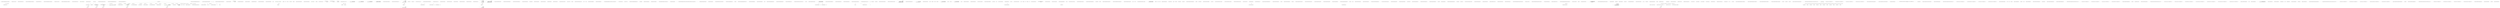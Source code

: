digraph  {
n0 [cluster="HangFire.Redis.States.SucceededStateHandler.Apply(HangFire.Common.States.StateApplyingContext)", label="Entry HangFire.Redis.States.SucceededStateHandler.Apply(HangFire.Common.States.StateApplyingContext)", span="7-7"];
n1 [cluster="HangFire.Redis.States.SucceededStateHandler.Apply(HangFire.Common.States.StateApplyingContext)", label="context.Transaction.InsertToList(''succeeded'', context.JobId)", span="9-9"];
n2 [cluster="HangFire.Redis.States.SucceededStateHandler.Apply(HangFire.Common.States.StateApplyingContext)", label="context.Transaction.TrimList(''succeeded'', 0, 99)", span="10-10"];
n4 [cluster="HangFire.Storage.IWriteOnlyTransaction.InsertToList(string, string)", label="Entry HangFire.Storage.IWriteOnlyTransaction.InsertToList(string, string)", span="30-30"];
n3 [cluster="HangFire.Redis.States.SucceededStateHandler.Apply(HangFire.Common.States.StateApplyingContext)", label="Exit HangFire.Redis.States.SucceededStateHandler.Apply(HangFire.Common.States.StateApplyingContext)", span="7-7"];
n5 [cluster="HangFire.Storage.IWriteOnlyTransaction.TrimList(string, int, int)", label="Entry HangFire.Storage.IWriteOnlyTransaction.TrimList(string, int, int)", span="32-32"];
n6 [cluster="HangFire.Redis.States.SucceededStateHandler.Unapply(HangFire.Common.States.StateApplyingContext)", label="Entry HangFire.Redis.States.SucceededStateHandler.Unapply(HangFire.Common.States.StateApplyingContext)", span="13-13"];
n7 [cluster="HangFire.Redis.States.SucceededStateHandler.Unapply(HangFire.Common.States.StateApplyingContext)", label="context.Transaction.RemoveFromList(''succeeded'', context.JobId)", span="15-15"];
n8 [cluster="HangFire.Redis.States.SucceededStateHandler.Unapply(HangFire.Common.States.StateApplyingContext)", label="Exit HangFire.Redis.States.SucceededStateHandler.Unapply(HangFire.Common.States.StateApplyingContext)", span="13-13"];
n9 [cluster="HangFire.Storage.IWriteOnlyTransaction.RemoveFromList(string, string)", label="Entry HangFire.Storage.IWriteOnlyTransaction.RemoveFromList(string, string)", span="31-31"];
d5 [cluster="HangFire.Tests.States.StateSteps.GivenTheFailedState()", color=green, community=0, label="_failedException = new InvalidOperationException(''Hello'')", prediction=0, span="50-50"];
d257 [label="HangFire.Tests.States.StateSteps", span=""];
d4 [cluster="HangFire.Tests.States.StateSteps.GivenTheFailedState()", label="Entry HangFire.Tests.States.StateSteps.GivenTheFailedState()", span="48-48"];
d6 [cluster="HangFire.Tests.States.StateSteps.GivenTheFailedState()", color=green, community=0, label="_state = new FailedState(_failedException)\r\n            {\r\n                Reason = ''SomeReason''\r\n            }", prediction=1, span="51-54"];
d8 [cluster="System.InvalidOperationException.InvalidOperationException(string)", label="Entry System.InvalidOperationException.InvalidOperationException(string)", span="0-0"];
d7 [cluster="HangFire.Tests.States.StateSteps.GivenTheFailedState()", label="Exit HangFire.Tests.States.StateSteps.GivenTheFailedState()", span="48-48"];
d9 [cluster="HangFire.States.FailedState.FailedState(System.Exception)", label="Entry HangFire.States.FailedState.FailedState(System.Exception)", span="28-28"];
d196 [cluster="HangFire.Tests.States.StateSteps.ThenTheOldStateWasUnapplied()", color=green, community=0, label="_oldStateDescriptorMock.Verify(\r\n                x => x.Unapply(It.Is<StateApplyingContext>(y => y.JobId == JobSteps.DefaultJobId)))", prediction=2, span="388-389"];
d195 [cluster="HangFire.Tests.States.StateSteps.ThenTheOldStateWasUnapplied()", label="Entry HangFire.Tests.States.StateSteps.ThenTheOldStateWasUnapplied()", span="386-386"];
d197 [cluster="HangFire.Tests.States.StateSteps.ThenTheOldStateWasUnapplied()", label="Exit HangFire.Tests.States.StateSteps.ThenTheOldStateWasUnapplied()", span="386-386"];
d198 [cluster="Unk.Verify", label="Entry Unk.Verify", span=""];
d199 [cluster="lambda expression", label="Entry lambda expression", span="389-389"];
d200 [cluster="lambda expression", color=green, community=0, label="x.Unapply(It.Is<StateApplyingContext>(y => y.JobId == JobSteps.DefaultJobId))", prediction=3, span="389-389"];
d201 [cluster="lambda expression", label="Exit lambda expression", span="389-389"];
d40 [cluster="Unk.>", label="Entry Unk.>", span=""];
d202 [cluster="Unk.Unapply", label="Entry Unk.Unapply", span=""];
d203 [cluster="lambda expression", label="Entry lambda expression", span="389-389"];
d204 [cluster="lambda expression", color=green, community=0, label="y.JobId == JobSteps.DefaultJobId", prediction=4, span="389-389"];
d205 [cluster="lambda expression", label="Exit lambda expression", span="389-389"];
d207 [cluster="HangFire.Tests.States.StateSteps.ThenTheOldStateWasNotUnapplied()", color=green, community=0, label="_oldStateDescriptorMock.Verify(\r\n                x => x.Unapply(It.IsAny<StateApplyingContext>()),\r\n                Times.Never)", prediction=2, span="395-397"];
d206 [cluster="HangFire.Tests.States.StateSteps.ThenTheOldStateWasNotUnapplied()", label="Entry HangFire.Tests.States.StateSteps.ThenTheOldStateWasNotUnapplied()", span="393-393"];
d208 [cluster="HangFire.Tests.States.StateSteps.ThenTheOldStateWasNotUnapplied()", label="Exit HangFire.Tests.States.StateSteps.ThenTheOldStateWasNotUnapplied()", span="393-393"];
d209 [cluster="lambda expression", label="Entry lambda expression", span="396-396"];
d210 [cluster="lambda expression", color=green, community=0, label="x.Unapply(It.IsAny<StateApplyingContext>())", prediction=6, span="396-396"];
d211 [cluster="lambda expression", label="Exit lambda expression", span="396-396"];
d1 [cluster="HangFire.Tests.States.StateSteps.GivenTheSucceededState()", label="_state = new SucceededState { Reason = ''SomeReason'' }", span="44-44"];
d11 [cluster="HangFire.Tests.States.StateSteps.GivenTheProcessingState()", label="_state = new ProcessingState(''TestServer'')\r\n            {\r\n                Reason = ''SomeReason''\r\n            }", span="60-63"];
d15 [cluster="HangFire.Tests.States.StateSteps.GivenTheScheduledStateWithTheDateSetToTomorrow()", label="_state = new ScheduledState(DateTime.UtcNow.AddDays(1))\r\n            {\r\n                Reason = ''SomeReason''\r\n            }", span="69-72"];
d20 [cluster="HangFire.Tests.States.StateSteps.GivenTheEnqueuedState()", label="_state = new EnqueuedState\r\n            {\r\n                Reason = ''SomeReason''\r\n            }", span="78-81"];
d27 [cluster="HangFire.Tests.States.StateSteps.GivenAState(string)", label="_stateMocks.Add(state, mock)", span="92-92"];
d44 [cluster="HangFire.Tests.States.StateSteps.GivenAStateWithTheFollowingProperties(string, Table)", label="_stateProperties = table.Rows.ToDictionary(x => x[''Name''], x => x[''Value''])", span="100-100"];
d45 [cluster="HangFire.Tests.States.StateSteps.GivenAStateWithTheFollowingProperties(string, Table)", label="_stateMocks[state].Setup(x => x.GetData(It.IsAny<JobMethod>()))\r\n                .Returns(_stateProperties)", span="101-102"];
d60 [cluster="HangFire.Tests.States.StateSteps.GivenAStateChangingFilter(string)", label="_filters.Add(new TestStateChangingFilter(name, _stateChangingResults))", span="118-118"];
d66 [cluster="HangFire.Tests.States.StateSteps.GivenAStateChangingFilterThatChangesTheStateToThe(string, string)", label="_filters.Add(\r\n                new TestStateChangingFilter(name, _stateChangingResults, _stateMocks[state].Object))", span="126-127"];
d70 [cluster="HangFire.Tests.States.StateSteps.GivenAStateAppliedFilter(string)", label="_filters.Add(new TestStateChangedFilter(name, _stateAppliedResults))", span="133-133"];
d74 [cluster="HangFire.Tests.States.StateSteps.WhenIApplyTheState()", label="var stateMachine = new StateMachine(\r\n                new RedisConnection(Redis.Storage, Redis.Client), _handlers, _filters)", span="175-176"];
d75 [cluster="HangFire.Tests.States.StateSteps.WhenIApplyTheState()", label="stateMachine.ChangeState(JobSteps.DefaultJobId, _state)", span="177-177"];
d86 [cluster="HangFire.Tests.States.StateSteps.WhenIChangeTheStateOfTheJobToThe(string, string)", label="var stateMachine = new StateMachine(\r\n                new RedisConnection(Redis.Storage, Redis.Client), _handlers, _filters)", span="192-193"];
d87 [cluster="HangFire.Tests.States.StateSteps.WhenIChangeTheStateOfTheJobToThe(string, string)", label="stateMachine.ChangeState(jobId, _stateMocks[state].Object)", span="194-194"];
d91 [cluster="HangFire.Tests.States.StateSteps.WhenIChangeTheStateOfTheJobToTheStateAllowedTransitions(string, string)", label="var stateMachine = new StateMachine(\r\n                new RedisConnection(Redis.Storage, Redis.Client), _handlers, _filters)", span="201-202"];
d92 [cluster="HangFire.Tests.States.StateSteps.WhenIChangeTheStateOfTheJobToTheStateAllowedTransitions(string, string)", label="stateMachine.ChangeState(JobSteps.DefaultJobId, _stateMocks[state].Object, allowedState)", span="203-203"];
d95 [cluster="HangFire.Tests.States.StateSteps.ThenTheStateNameIsEqualTo(string)", label="Assert.Equal(name, _state.StateName)", span="209-209"];
d133 [cluster="HangFire.Tests.States.StateSteps.ThenPropertiesTableContainsTheFollowingItems(Table)", label="TableAssert.ContainsFollowingItems(\r\n                table,\r\n                _state.GetData(_defaultData))", span="276-278"];
d217 [cluster="HangFire.Tests.States.StateSteps.ThenTheHistoryRecordShouldContainProperties()", label=_stateProperties, span="410-410"];
d224 [cluster="HangFire.Tests.States.StateSteps.ThenTheStateEntryShouldContainAllOfTheAboveProperties()", label=_stateProperties, span="423-423"];
d230 [cluster="HangFire.Tests.States.StateSteps.ThenChangingFiltersWereExecutedInTheFollowingOrder(Table)", label="Assert.Equal(table.RowCount, _stateChangingResults.Count)", span="433-433"];
d233 [cluster="HangFire.Tests.States.StateSteps.ThenChangingFiltersWereExecutedInTheFollowingOrder(Table)", label="Assert.Equal(table.Rows[i][''Filter''], _stateChangingResults[i])", span="437-437"];
d237 [cluster="HangFire.Tests.States.StateSteps.ThenChangingFiltersWereNotExecuted()", label="Assert.Equal(0, _stateChangingResults.Count)", span="444-444"];
d251 [cluster="HangFire.Tests.States.StateSteps.ThenStateAppliedFilterMethodsWereExecutedInTheFollowingOrder(Table)", label="Assert.Equal(table.RowCount, _stateAppliedResults.Count)", span="463-463"];
d254 [cluster="HangFire.Tests.States.StateSteps.ThenStateAppliedFilterMethodsWereExecutedInTheFollowingOrder(Table)", label="Assert.Equal(table.Rows[i][''Method''], _stateAppliedResults[i])", span="467-467"];
d23 [cluster="HangFire.Tests.States.StateSteps.GivenAState(string)", label="Entry HangFire.Tests.States.StateSteps.GivenAState(string)", span="85-85"];
d240 [cluster="HangFire.Tests.States.StateSteps.ThenTheHistoryForFollowingStatesWereAdded(Table)", label="var serializedHistory = Redis.Client.GetAllItemsFromList(\r\n                String.Format(''hangfire:job:{0}:history'', JobSteps.DefaultJobId))", span="450-451"];
d25 [cluster="HangFire.Tests.States.StateSteps.GivenAState(string)", label="mock.Setup(x => x.StateName).Returns(state)", span="88-88"];
d149 [cluster="HangFire.Tests.States.StateSteps.ThenTheProcessingSetDoesNotContainTheJob()", label="Entry HangFire.Tests.States.StateSteps.ThenTheProcessingSetDoesNotContainTheJob()", span="301-301"];
d110 [cluster="HangFire.Tests.States.StateSteps.ThenItShouldIncreaseTheSucceededCounter(string)", label="Entry HangFire.Tests.States.StateSteps.ThenItShouldIncreaseTheSucceededCounter(string)", span="233-233"];
d123 [cluster="HangFire.Tests.States.StateSteps.ThenItShouldPersistTheJob()", label="keys.ForEach(x =>\r\n            {\r\n                var ttl = Redis.Client.GetTimeToLive(x);\r\n                Assert.True(\r\n                    ttl.Seconds == -1,\r\n                    String.Format(''TTL for the '{0}' key is '{1}''', x, ttl));\r\n            })", span="258-264"];
d38 [cluster="lambda expression", label="x.GetData(It.IsAny<JobMethod>())", span="89-89"];
d57 [cluster="lambda expression", label="x.GetData(It.IsAny<JobMethod>())", span="101-101"];
d189 [cluster="HangFire.Tests.States.StateSteps.ThenTheHistoryEntryShouldContainTheFollowingItems(Table)", label="var history = JobHelper.FromJson<Dictionary<string, string>>(entry)", span="361-361"];
d215 [cluster="HangFire.Tests.States.StateSteps.ThenTheHistoryRecordShouldContainProperties()", label="var history = JobHelper.FromJson<Dictionary<string, string>>(entry)", span="407-407"];
d0 [cluster="HangFire.Tests.States.StateSteps.GivenTheSucceededState()", label="Entry HangFire.Tests.States.StateSteps.GivenTheSucceededState()", span="42-42"];
d2 [cluster="HangFire.Tests.States.StateSteps.GivenTheSucceededState()", label="Exit HangFire.Tests.States.StateSteps.GivenTheSucceededState()", span="42-42"];
d3 [cluster="HangFire.States.SucceededState.SucceededState()", label="Entry HangFire.States.SucceededState.SucceededState()", span="23-23"];
d10 [cluster="HangFire.Tests.States.StateSteps.GivenTheProcessingState()", label="Entry HangFire.Tests.States.StateSteps.GivenTheProcessingState()", span="58-58"];
d12 [cluster="HangFire.Tests.States.StateSteps.GivenTheProcessingState()", label="Exit HangFire.Tests.States.StateSteps.GivenTheProcessingState()", span="58-58"];
d13 [cluster="HangFire.States.ProcessingState.ProcessingState(string)", label="Entry HangFire.States.ProcessingState.ProcessingState(string)", span="28-28"];
d100 [cluster="HangFire.Tests.States.StateSteps.ThenItShouldExpireTheJob()", label="keys.ForEach(x =>\r\n                {\r\n                    var ttl = Redis.Client.GetTimeToLive(x);\r\n                    Assert.True(\r\n                        ttl.TotalSeconds > 0,\r\n                        String.Format(\r\n                        ''TTL for the '{0}' key is '{1}''', x, ttl));\r\n                })", span="222-229"];
d122 [cluster="HangFire.Tests.States.StateSteps.ThenItShouldPersistTheJob()", label="var keys = new[]\r\n                {\r\n                    String.Format(''hangfire:job:{0}'', JobSteps.DefaultJobId),\r\n                    String.Format(''hangfire:job:{0}:state'', JobSteps.DefaultJobId),\r\n                    String.Format(''hangfire:job:{0}:history'', JobSteps.DefaultJobId)\r\n                }", span="251-256"];
d139 [cluster="HangFire.Tests.States.StateSteps.ThenTheJobShouldBeAddedToTheFailedSet()", label="Assert.True(Redis.Client.SortedSetContainsItem(''hangfire:failed'', JobSteps.DefaultJobId))", span="285-285"];
d14 [cluster="HangFire.Tests.States.StateSteps.GivenTheScheduledStateWithTheDateSetToTomorrow()", label="Entry HangFire.Tests.States.StateSteps.GivenTheScheduledStateWithTheDateSetToTomorrow()", span="67-67"];
d16 [cluster="HangFire.Tests.States.StateSteps.GivenTheScheduledStateWithTheDateSetToTomorrow()", label="Exit HangFire.Tests.States.StateSteps.GivenTheScheduledStateWithTheDateSetToTomorrow()", span="67-67"];
d17 [cluster="HangFire.States.ScheduledState.ScheduledState(System.DateTime)", label="Entry HangFire.States.ScheduledState.ScheduledState(System.DateTime)", span="27-27"];
d18 [cluster="System.DateTime.AddDays(double)", label="Entry System.DateTime.AddDays(double)", span="0-0"];
d19 [cluster="HangFire.Tests.States.StateSteps.GivenTheEnqueuedState()", label="Entry HangFire.Tests.States.StateSteps.GivenTheEnqueuedState()", span="76-76"];
d21 [cluster="HangFire.Tests.States.StateSteps.GivenTheEnqueuedState()", label="Exit HangFire.Tests.States.StateSteps.GivenTheEnqueuedState()", span="76-76"];
d22 [cluster="HangFire.States.EnqueuedState.EnqueuedState()", label="Entry HangFire.States.EnqueuedState.EnqueuedState()", span="25-25"];
d24 [cluster="HangFire.Tests.States.StateSteps.GivenAState(string)", label="var mock = new Mock<JobState>()", span="87-87"];
d26 [cluster="HangFire.Tests.States.StateSteps.GivenAState(string)", label="mock.Setup(x => x.GetData(It.IsAny<JobMethod>()))\r\n                .Returns(new Dictionary<string, string>())", span="89-90"];
d28 [cluster="HangFire.Tests.States.StateSteps.GivenAState(string)", label="Exit HangFire.Tests.States.StateSteps.GivenAState(string)", span="85-85"];
d33 [cluster="System.Collections.Generic.IDictionary<TKey, TValue>.Add(TKey, TValue)", label="Entry System.Collections.Generic.IDictionary<TKey, TValue>.Add(TKey, TValue)", span="0-0"];
d42 [cluster="HangFire.Tests.States.StateSteps.GivenAStateWithTheFollowingProperties(string, Table)", label="Entry HangFire.Tests.States.StateSteps.GivenAStateWithTheFollowingProperties(string, Table)", span="96-96"];
d43 [cluster="HangFire.Tests.States.StateSteps.GivenAStateWithTheFollowingProperties(string, Table)", label="Given(String.Format(''a '{0}' state'', state))", span="98-98"];
d49 [cluster="Unk.ToDictionary", label="Entry Unk.ToDictionary", span=""];
d50 [cluster="lambda expression", label="Entry lambda expression", span="100-100"];
d53 [cluster="lambda expression", label="Entry lambda expression", span="100-100"];
d46 [cluster="HangFire.Tests.States.StateSteps.GivenAStateWithTheFollowingProperties(string, Table)", label="Exit HangFire.Tests.States.StateSteps.GivenAStateWithTheFollowingProperties(string, Table)", span="96-96"];
d30 [cluster="Unk.Setup", label="Entry Unk.Setup", span=""];
d31 [cluster="Unk.Returns", label="Entry Unk.Returns", span=""];
d56 [cluster="lambda expression", label="Entry lambda expression", span="101-101"];
d59 [cluster="HangFire.Tests.States.StateSteps.GivenAStateChangingFilter(string)", label="Entry HangFire.Tests.States.StateSteps.GivenAStateChangingFilter(string)", span="116-116"];
d61 [cluster="HangFire.Tests.States.StateSteps.GivenAStateChangingFilter(string)", label="Exit HangFire.Tests.States.StateSteps.GivenAStateChangingFilter(string)", span="116-116"];
d62 [cluster="HangFire.Tests.TestStateChangingFilter.TestStateChangingFilter(string, System.Collections.Generic.IList<string>, HangFire.Common.States.JobState)", label="Entry HangFire.Tests.TestStateChangingFilter.TestStateChangingFilter(string, System.Collections.Generic.IList<string>, HangFire.Common.States.JobState)", span="14-14"];
d63 [cluster="System.Collections.Generic.ICollection<T>.Add(T)", label="Entry System.Collections.Generic.ICollection<T>.Add(T)", span="0-0"];
d64 [cluster="HangFire.Tests.States.StateSteps.GivenAStateChangingFilterThatChangesTheStateToThe(string, string)", label="Entry HangFire.Tests.States.StateSteps.GivenAStateChangingFilterThatChangesTheStateToThe(string, string)", span="122-122"];
d65 [cluster="HangFire.Tests.States.StateSteps.GivenAStateChangingFilterThatChangesTheStateToThe(string, string)", label="Given(String.Format(''a '{0}' state'', state))", span="124-124"];
d67 [cluster="HangFire.Tests.States.StateSteps.GivenAStateChangingFilterThatChangesTheStateToThe(string, string)", label="Exit HangFire.Tests.States.StateSteps.GivenAStateChangingFilterThatChangesTheStateToThe(string, string)", span="122-122"];
d68 [cluster="TestStateChangingFilter.cstr", label="Entry TestStateChangingFilter.cstr", span=""];
d69 [cluster="HangFire.Tests.States.StateSteps.GivenAStateAppliedFilter(string)", label="Entry HangFire.Tests.States.StateSteps.GivenAStateAppliedFilter(string)", span="131-131"];
d71 [cluster="HangFire.Tests.States.StateSteps.GivenAStateAppliedFilter(string)", label="Exit HangFire.Tests.States.StateSteps.GivenAStateAppliedFilter(string)", span="131-131"];
d72 [cluster="HangFire.Tests.TestStateChangedFilter.TestStateChangedFilter(string, System.Collections.Generic.IList<string>)", label="Entry HangFire.Tests.TestStateChangedFilter.TestStateChangedFilter(string, System.Collections.Generic.IList<string>)", span="14-14"];
d73 [cluster="HangFire.Tests.States.StateSteps.WhenIApplyTheState()", label="Entry HangFire.Tests.States.StateSteps.WhenIApplyTheState()", span="173-173"];
d77 [cluster="HangFire.States.StateMachine.StateMachine(HangFire.Storage.IStorageConnection, System.Collections.Generic.IEnumerable<HangFire.Common.States.JobStateHandler>, System.Collections.Generic.IEnumerable<object>)", label="Entry HangFire.States.StateMachine.StateMachine(HangFire.Storage.IStorageConnection, System.Collections.Generic.IEnumerable<HangFire.Common.States.JobStateHandler>, System.Collections.Generic.IEnumerable<object>)", span="41-41"];
d78 [cluster="HangFire.Redis.RedisConnection.RedisConnection(HangFire.JobStorage, IRedisClient)", label="Entry HangFire.Redis.RedisConnection.RedisConnection(HangFire.JobStorage, IRedisClient)", span="15-15"];
d76 [cluster="HangFire.Tests.States.StateSteps.WhenIApplyTheState()", label="Exit HangFire.Tests.States.StateSteps.WhenIApplyTheState()", span="173-173"];
d79 [cluster="HangFire.States.StateMachine.ChangeState(string, HangFire.Common.States.JobState, params string[])", label="Entry HangFire.States.StateMachine.ChangeState(string, HangFire.Common.States.JobState, params string[])", span="111-111"];
d85 [cluster="HangFire.Tests.States.StateSteps.WhenIChangeTheStateOfTheJobToThe(string, string)", label="Entry HangFire.Tests.States.StateSteps.WhenIChangeTheStateOfTheJobToThe(string, string)", span="190-190"];
d88 [cluster="HangFire.Tests.States.StateSteps.WhenIChangeTheStateOfTheJobToThe(string, string)", label="Exit HangFire.Tests.States.StateSteps.WhenIChangeTheStateOfTheJobToThe(string, string)", span="190-190"];
d89 [cluster="Unk.ChangeState", label="Entry Unk.ChangeState", span=""];
d90 [cluster="HangFire.Tests.States.StateSteps.WhenIChangeTheStateOfTheJobToTheStateAllowedTransitions(string, string)", label="Entry HangFire.Tests.States.StateSteps.WhenIChangeTheStateOfTheJobToTheStateAllowedTransitions(string, string)", span="198-198"];
d93 [cluster="HangFire.Tests.States.StateSteps.WhenIChangeTheStateOfTheJobToTheStateAllowedTransitions(string, string)", label="Exit HangFire.Tests.States.StateSteps.WhenIChangeTheStateOfTheJobToTheStateAllowedTransitions(string, string)", span="198-198"];
d94 [cluster="HangFire.Tests.States.StateSteps.ThenTheStateNameIsEqualTo(string)", label="Entry HangFire.Tests.States.StateSteps.ThenTheStateNameIsEqualTo(string)", span="207-207"];
d96 [cluster="HangFire.Tests.States.StateSteps.ThenTheStateNameIsEqualTo(string)", label="Exit HangFire.Tests.States.StateSteps.ThenTheStateNameIsEqualTo(string)", span="207-207"];
d97 [cluster="Unk.Equal", label="Entry Unk.Equal", span=""];
d132 [cluster="HangFire.Tests.States.StateSteps.ThenPropertiesTableContainsTheFollowingItems(Table)", label="Entry HangFire.Tests.States.StateSteps.ThenPropertiesTableContainsTheFollowingItems(Table)", span="274-274"];
d134 [cluster="HangFire.Tests.States.StateSteps.ThenPropertiesTableContainsTheFollowingItems(Table)", label="Exit HangFire.Tests.States.StateSteps.ThenPropertiesTableContainsTheFollowingItems(Table)", span="274-274"];
d135 [cluster="HangFire.Common.States.JobState.GetData(HangFire.Common.JobMethod)", label="Entry HangFire.Common.States.JobState.GetData(HangFire.Common.JobMethod)", span="26-26"];
d136 [cluster="HangFire.Tests.TableAssert.ContainsFollowingItems(Table, System.Collections.Generic.IDictionary<string, string>)", label="Entry HangFire.Tests.TableAssert.ContainsFollowingItems(Table, System.Collections.Generic.IDictionary<string, string>)", span="8-8"];
d216 [cluster="HangFire.Tests.States.StateSteps.ThenTheHistoryRecordShouldContainProperties()", label="Assert.NotNull(history)", span="408-408"];
d219 [cluster="HangFire.Tests.States.StateSteps.ThenTheHistoryRecordShouldContainProperties()", label="Assert.Equal(property.Value, history[property.Key])", span="413-413"];
d218 [cluster="HangFire.Tests.States.StateSteps.ThenTheHistoryRecordShouldContainProperties()", label="Assert.True(history.ContainsKey(property.Key))", span="412-412"];
d220 [cluster="HangFire.Tests.States.StateSteps.ThenTheHistoryRecordShouldContainProperties()", label="Exit HangFire.Tests.States.StateSteps.ThenTheHistoryRecordShouldContainProperties()", span="401-401"];
d223 [cluster="HangFire.Tests.States.StateSteps.ThenTheStateEntryShouldContainAllOfTheAboveProperties()", label="var stateEntry = Redis.Client.GetAllEntriesFromHash(\r\n                String.Format(''hangfire:job:{0}:state'', JobSteps.DefaultJobId))", span="420-421"];
d226 [cluster="HangFire.Tests.States.StateSteps.ThenTheStateEntryShouldContainAllOfTheAboveProperties()", label="Assert.Equal(property.Value, stateEntry[property.Key])", span="426-426"];
d225 [cluster="HangFire.Tests.States.StateSteps.ThenTheStateEntryShouldContainAllOfTheAboveProperties()", label="Assert.True(stateEntry.ContainsKey(property.Key))", span="425-425"];
d227 [cluster="HangFire.Tests.States.StateSteps.ThenTheStateEntryShouldContainAllOfTheAboveProperties()", label="Exit HangFire.Tests.States.StateSteps.ThenTheStateEntryShouldContainAllOfTheAboveProperties()", span="418-418"];
d229 [cluster="HangFire.Tests.States.StateSteps.ThenChangingFiltersWereExecutedInTheFollowingOrder(Table)", label="Entry HangFire.Tests.States.StateSteps.ThenChangingFiltersWereExecutedInTheFollowingOrder(Table)", span="431-431"];
d231 [cluster="HangFire.Tests.States.StateSteps.ThenChangingFiltersWereExecutedInTheFollowingOrder(Table)", label="var i = 0", span="435-435"];
d232 [cluster="HangFire.Tests.States.StateSteps.ThenChangingFiltersWereExecutedInTheFollowingOrder(Table)", label="i < table.RowCount", span="435-435"];
d234 [cluster="HangFire.Tests.States.StateSteps.ThenChangingFiltersWereExecutedInTheFollowingOrder(Table)", label="i++", span="435-435"];
d236 [cluster="HangFire.Tests.States.StateSteps.ThenChangingFiltersWereNotExecuted()", label="Entry HangFire.Tests.States.StateSteps.ThenChangingFiltersWereNotExecuted()", span="442-442"];
d238 [cluster="HangFire.Tests.States.StateSteps.ThenChangingFiltersWereNotExecuted()", label="Exit HangFire.Tests.States.StateSteps.ThenChangingFiltersWereNotExecuted()", span="442-442"];
d250 [cluster="HangFire.Tests.States.StateSteps.ThenStateAppliedFilterMethodsWereExecutedInTheFollowingOrder(Table)", label="Entry HangFire.Tests.States.StateSteps.ThenStateAppliedFilterMethodsWereExecutedInTheFollowingOrder(Table)", span="461-461"];
d252 [cluster="HangFire.Tests.States.StateSteps.ThenStateAppliedFilterMethodsWereExecutedInTheFollowingOrder(Table)", label="var i = 0", span="465-465"];
d253 [cluster="HangFire.Tests.States.StateSteps.ThenStateAppliedFilterMethodsWereExecutedInTheFollowingOrder(Table)", label="i < table.RowCount", span="465-465"];
d255 [cluster="HangFire.Tests.States.StateSteps.ThenStateAppliedFilterMethodsWereExecutedInTheFollowingOrder(Table)", label="i++", span="465-465"];
d239 [cluster="HangFire.Tests.States.StateSteps.ThenTheHistoryForFollowingStatesWereAdded(Table)", label="Entry HangFire.Tests.States.StateSteps.ThenTheHistoryForFollowingStatesWereAdded(Table)", span="448-448"];
d241 [cluster="HangFire.Tests.States.StateSteps.ThenTheHistoryForFollowingStatesWereAdded(Table)", label="var history = serializedHistory.Select(JobHelper.FromJson<Dictionary<string, string>>).ToList()", span="452-452"];
d47 [cluster="string.Format(string, object)", label="Entry string.Format(string, object)", span="0-0"];
d247 [cluster="Unk.GetAllItemsFromList", label="Entry Unk.GetAllItemsFromList", span=""];
d34 [cluster="lambda expression", label="Entry lambda expression", span="88-88"];
d151 [cluster="HangFire.Tests.States.StateSteps.ThenTheProcessingSetDoesNotContainTheJob()", label="Exit HangFire.Tests.States.StateSteps.ThenTheProcessingSetDoesNotContainTheJob()", span="301-301"];
d150 [cluster="HangFire.Tests.States.StateSteps.ThenTheProcessingSetDoesNotContainTheJob()", label="Assert.False(Redis.Client.SortedSetContainsItem(''hangfire:processing'', JobSteps.DefaultJobId))", span="303-303"];
d99 [cluster="HangFire.Tests.States.StateSteps.ThenItShouldExpireTheJob()", label="var keys = new[]\r\n                {\r\n                    String.Format(''hangfire:job:{0}'', JobSteps.DefaultJobId),\r\n                    String.Format(''hangfire:job:{0}:state'', JobSteps.DefaultJobId),\r\n                    String.Format(''hangfire:job:{0}:history'', JobSteps.DefaultJobId)\r\n                }", span="215-220"];
d112 [cluster="HangFire.Tests.States.StateSteps.ThenItShouldIncreaseTheSucceededCounter(string)", label="Exit HangFire.Tests.States.StateSteps.ThenItShouldIncreaseTheSucceededCounter(string)", span="233-233"];
d111 [cluster="HangFire.Tests.States.StateSteps.ThenItShouldIncreaseTheSucceededCounter(string)", label="Assert.Equal(\r\n                changeType == ''increase'' ? ''1'' : ''0'',\r\n                Redis.Client.GetValue(String.Format(''hangfire:stats:succeeded'')))", span="235-237"];
d124 [cluster="HangFire.Tests.States.StateSteps.ThenItShouldPersistTheJob()", label="Exit HangFire.Tests.States.StateSteps.ThenItShouldPersistTheJob()", span="249-249"];
d102 [cluster="Unk.ForEach", label="Entry Unk.ForEach", span=""];
d125 [cluster="lambda expression", label="Entry lambda expression", span="258-264"];
d37 [cluster="lambda expression", label="Entry lambda expression", span="89-89"];
d39 [cluster="lambda expression", label="Exit lambda expression", span="89-89"];
d41 [cluster="Unk.GetData", label="Entry Unk.GetData", span=""];
d58 [cluster="lambda expression", label="Exit lambda expression", span="101-101"];
d187 [cluster="HangFire.Tests.States.StateSteps.ThenTheHistoryEntryShouldContainTheFollowingItems(Table)", label="var entry = Redis.Client.RemoveStartFromList(\r\n                String.Format(''hangfire:job:{0}:history'', JobSteps.DefaultJobId))", span="357-358"];
d188 [cluster="HangFire.Tests.States.StateSteps.ThenTheHistoryEntryShouldContainTheFollowingItems(Table)", label="Assert.NotNull(entry)", span="359-359"];
d190 [cluster="HangFire.Tests.States.StateSteps.ThenTheHistoryEntryShouldContainTheFollowingItems(Table)", label="Assert.NotNull(history)", span="362-362"];
d191 [cluster="HangFire.Tests.States.StateSteps.ThenTheHistoryEntryShouldContainTheFollowingItems(Table)", label="TableAssert.ContainsFollowingItems(table, history)", span="364-364"];
d213 [cluster="HangFire.Tests.States.StateSteps.ThenTheHistoryRecordShouldContainProperties()", label="var entry = Redis.Client.RemoveStartFromList(\r\n                String.Format(''hangfire:job:{0}:history'', JobSteps.DefaultJobId))", span="403-404"];
d214 [cluster="HangFire.Tests.States.StateSteps.ThenTheHistoryRecordShouldContainProperties()", label="Assert.NotNull(entry)", span="405-405"];
d101 [cluster="HangFire.Tests.States.StateSteps.ThenItShouldExpireTheJob()", label="Exit HangFire.Tests.States.StateSteps.ThenItShouldExpireTheJob()", span="213-213"];
d103 [cluster="lambda expression", label="Entry lambda expression", span="222-229"];
d121 [cluster="HangFire.Tests.States.StateSteps.ThenItShouldPersistTheJob()", label="Entry HangFire.Tests.States.StateSteps.ThenItShouldPersistTheJob()", span="249-249"];
d138 [cluster="HangFire.Tests.States.StateSteps.ThenTheJobShouldBeAddedToTheFailedSet()", label="Assert.Equal(1, Redis.Client.GetSortedSetCount(''hangfire:failed''))", span="284-284"];
d140 [cluster="HangFire.Tests.States.StateSteps.ThenTheJobShouldBeAddedToTheFailedSet()", label="Exit HangFire.Tests.States.StateSteps.ThenTheJobShouldBeAddedToTheFailedSet()", span="282-282"];
d142 [cluster="Unk.SortedSetContainsItem", label="Entry Unk.SortedSetContainsItem", span=""];
d109 [cluster="Unk.True", label="Entry Unk.True", span=""];
d166 [cluster="HangFire.Tests.States.StateSteps.ThenTheScheduleContainsTheJobThatWillBeEnqueuedTomorrow()", label="Assert.True(timestamp >= DateTime.UtcNow.Date.AddDays(1))", span="323-323"];
d167 [cluster="HangFire.Tests.States.StateSteps.ThenTheScheduleContainsTheJobThatWillBeEnqueuedTomorrow()", label="Assert.True(timestamp < DateTime.UtcNow.Date.AddDays(2))", span="324-324"];
d29 [cluster="Mock<JobState>.cstr", label="Entry Mock<JobState>.cstr", span=""];
d32 [cluster="System.Collections.Generic.Dictionary<TKey, TValue>.Dictionary()", label="Entry System.Collections.Generic.Dictionary<TKey, TValue>.Dictionary()", span="0-0"];
d48 [cluster="Unk.Given", label="Entry Unk.Given", span=""];
d52 [cluster="lambda expression", label="Exit lambda expression", span="100-100"];
d51 [cluster="lambda expression", label="x[''Name'']", span="100-100"];
d55 [cluster="lambda expression", label="Exit lambda expression", span="100-100"];
d54 [cluster="lambda expression", label="x[''Value'']", span="100-100"];
d116 [cluster="HangFire.Tests.States.StateSteps.ThenItShouldBeAddedToTheSucceededList()", label="Assert.Equal(1, Redis.Client.GetListCount(''hangfire:succeeded''))", span="243-243"];
d117 [cluster="HangFire.Tests.States.StateSteps.ThenItShouldBeAddedToTheSucceededList()", label="Assert.Equal(JobSteps.DefaultJobId, Redis.Client.PopItemFromList(\r\n                ''hangfire:succeeded''))", span="244-245"];
d130 [cluster="HangFire.Tests.States.StateSteps.ThenTheJobShouldBeRemovedFromTheSucceededList()", label="Assert.Equal(0, Redis.Client.GetListCount(''hangfire:succeeded''))", span="270-270"];
d144 [cluster="HangFire.Tests.States.StateSteps.ThenTheJobShouldBeRemovedFromTheFailedSet()", label="Assert.Equal(0, Redis.Client.GetSortedSetCount(''hangfire:failed''))", span="291-291"];
d178 [cluster="HangFire.Tests.States.StateSteps.ThenTheJobStateIsChangedTo(string)", label="Assert.Equal(state, job[''State''])", span="343-343"];
d244 [cluster="HangFire.Tests.States.StateSteps.ThenTheHistoryForFollowingStatesWereAdded(Table)", label="Assert.Equal(table.Rows[i][''State''], history[i][''State''])", span="456-456"];
d194 [cluster="Unk.NotNull", label="Entry Unk.NotNull", span=""];
d221 [cluster="System.Collections.Generic.Dictionary<TKey, TValue>.ContainsKey(TKey)", label="Entry System.Collections.Generic.Dictionary<TKey, TValue>.ContainsKey(TKey)", span="0-0"];
d212 [cluster="HangFire.Tests.States.StateSteps.ThenTheHistoryRecordShouldContainProperties()", label="Entry HangFire.Tests.States.StateSteps.ThenTheHistoryRecordShouldContainProperties()", span="401-401"];
d222 [cluster="HangFire.Tests.States.StateSteps.ThenTheStateEntryShouldContainAllOfTheAboveProperties()", label="Entry HangFire.Tests.States.StateSteps.ThenTheStateEntryShouldContainAllOfTheAboveProperties()", span="418-418"];
d180 [cluster="Unk.GetAllEntriesFromHash", label="Entry Unk.GetAllEntriesFromHash", span=""];
d228 [cluster="Unk.ContainsKey", label="Entry Unk.ContainsKey", span=""];
d235 [cluster="HangFire.Tests.States.StateSteps.ThenChangingFiltersWereExecutedInTheFollowingOrder(Table)", label="Exit HangFire.Tests.States.StateSteps.ThenChangingFiltersWereExecutedInTheFollowingOrder(Table)", span="431-431"];
d256 [cluster="HangFire.Tests.States.StateSteps.ThenStateAppliedFilterMethodsWereExecutedInTheFollowingOrder(Table)", label="Exit HangFire.Tests.States.StateSteps.ThenStateAppliedFilterMethodsWereExecutedInTheFollowingOrder(Table)", span="461-461"];
d246 [cluster="HangFire.Tests.States.StateSteps.ThenTheHistoryForFollowingStatesWereAdded(Table)", label="Exit HangFire.Tests.States.StateSteps.ThenTheHistoryForFollowingStatesWereAdded(Table)", span="448-448"];
d243 [cluster="HangFire.Tests.States.StateSteps.ThenTheHistoryForFollowingStatesWereAdded(Table)", label="i < table.RowCount", span="454-454"];
d242 [cluster="HangFire.Tests.States.StateSteps.ThenTheHistoryForFollowingStatesWereAdded(Table)", label="var i = 0", span="454-454"];
d248 [cluster="Unk.Select", label="Entry Unk.Select", span=""];
d249 [cluster="Unk.ToList", label="Entry Unk.ToList", span=""];
d177 [cluster="HangFire.Tests.States.StateSteps.ThenTheJobStateIsChangedTo(string)", label="var job = Redis.Client.GetAllEntriesFromHash(String.Format(''hangfire:job:{0}'', JobSteps.DefaultJobId))", span="342-342"];
d182 [cluster="HangFire.Tests.States.StateSteps.ThenTheJobsStateEntryContainsTheFollowingItems(Table)", label="var stateEntry = Redis.Client.GetAllEntriesFromHash(\r\n                String.Format(''hangfire:job:{0}:state'', JobSteps.DefaultJobId))", span="349-350"];
d36 [cluster="lambda expression", label="Exit lambda expression", span="88-88"];
d35 [cluster="lambda expression", label="x.StateName", span="88-88"];
d152 [cluster="Unk.False", label="Entry Unk.False", span=""];
d98 [cluster="HangFire.Tests.States.StateSteps.ThenItShouldExpireTheJob()", label="Entry HangFire.Tests.States.StateSteps.ThenItShouldExpireTheJob()", span="213-213"];
d113 [cluster="string.Format(string, params object[])", label="Entry string.Format(string, params object[])", span="0-0"];
d114 [cluster="Unk.GetValue", label="Entry Unk.GetValue", span=""];
d128 [cluster="lambda expression", label="Exit lambda expression", span="258-264"];
d126 [cluster="lambda expression", label="var ttl = Redis.Client.GetTimeToLive(x)", span="260-260"];
d127 [cluster="lambda expression", label="Assert.True(\r\n                    ttl.Seconds == -1,\r\n                    String.Format(''TTL for the '{0}' key is '{1}''', x, ttl))", span="261-263"];
d186 [cluster="HangFire.Tests.States.StateSteps.ThenTheHistoryEntryShouldContainTheFollowingItems(Table)", label="Entry HangFire.Tests.States.StateSteps.ThenTheHistoryEntryShouldContainTheFollowingItems(Table)", span="355-355"];
d193 [cluster="Unk.RemoveStartFromList", label="Entry Unk.RemoveStartFromList", span=""];
d192 [cluster="HangFire.Tests.States.StateSteps.ThenTheHistoryEntryShouldContainTheFollowingItems(Table)", label="Exit HangFire.Tests.States.StateSteps.ThenTheHistoryEntryShouldContainTheFollowingItems(Table)", span="355-355"];
d106 [cluster="lambda expression", label="Exit lambda expression", span="222-229"];
d104 [cluster="lambda expression", label="var ttl = Redis.Client.GetTimeToLive(x)", span="224-224"];
d105 [cluster="lambda expression", label="Assert.True(\r\n                        ttl.TotalSeconds > 0,\r\n                        String.Format(\r\n                        ''TTL for the '{0}' key is '{1}''', x, ttl))", span="225-228"];
d137 [cluster="HangFire.Tests.States.StateSteps.ThenTheJobShouldBeAddedToTheFailedSet()", label="Entry HangFire.Tests.States.StateSteps.ThenTheJobShouldBeAddedToTheFailedSet()", span="282-282"];
d141 [cluster="Unk.GetSortedSetCount", label="Entry Unk.GetSortedSetCount", span=""];
d147 [cluster="HangFire.Tests.States.StateSteps.ThenTheProcessingSetContainsTheJob()", label="Assert.True(Redis.Client.SortedSetContainsItem(''hangfire:processing'', JobSteps.DefaultJobId))", span="297-297"];
d163 [cluster="HangFire.Tests.States.StateSteps.ThenTheScheduleContainsTheJobThatWillBeEnqueuedTomorrow()", label="Assert.True(Redis.Client.SortedSetContainsItem(''hangfire:schedule'', JobSteps.DefaultJobId))", span="319-319"];
d170 [cluster="HangFire.Tests.States.StateSteps.ThenTheScheduleDoesNotContainTheJob()", label="Assert.False(Redis.Client.SortedSetContainsItem(''hangfire:schedule'', JobSteps.DefaultJobId))", span="330-330"];
d156 [cluster="HangFire.Tests.States.StateSteps.ThenProcessingTimestampIsSetToUtcNow()", label="Assert.True(timestamp > DateTime.UtcNow.AddSeconds(-1))", span="312-312"];
d157 [cluster="HangFire.Tests.States.StateSteps.ThenProcessingTimestampIsSetToUtcNow()", label="Assert.True(timestamp < DateTime.UtcNow.AddSeconds(1))", span="313-313"];
d173 [cluster="HangFire.Tests.States.StateSteps.ThenTheQueueWasAddedToTheQueuesSet(string)", label="Assert.True(Redis.Client.SetContainsItem(''hangfire:queues'', queue))", span="336-336"];
d165 [cluster="HangFire.Tests.States.StateSteps.ThenTheScheduleContainsTheJobThatWillBeEnqueuedTomorrow()", label="var timestamp = JobHelper.FromTimestamp((long) score)", span="321-321"];
d168 [cluster="HangFire.Tests.States.StateSteps.ThenTheScheduleContainsTheJobThatWillBeEnqueuedTomorrow()", label="Exit HangFire.Tests.States.StateSteps.ThenTheScheduleContainsTheJobThatWillBeEnqueuedTomorrow()", span="317-317"];
d115 [cluster="HangFire.Tests.States.StateSteps.ThenItShouldBeAddedToTheSucceededList()", label="Entry HangFire.Tests.States.StateSteps.ThenItShouldBeAddedToTheSucceededList()", span="241-241"];
d119 [cluster="Unk.GetListCount", label="Entry Unk.GetListCount", span=""];
d118 [cluster="HangFire.Tests.States.StateSteps.ThenItShouldBeAddedToTheSucceededList()", label="Exit HangFire.Tests.States.StateSteps.ThenItShouldBeAddedToTheSucceededList()", span="241-241"];
d120 [cluster="Unk.PopItemFromList", label="Entry Unk.PopItemFromList", span=""];
d129 [cluster="HangFire.Tests.States.StateSteps.ThenTheJobShouldBeRemovedFromTheSucceededList()", label="Entry HangFire.Tests.States.StateSteps.ThenTheJobShouldBeRemovedFromTheSucceededList()", span="268-268"];
d131 [cluster="HangFire.Tests.States.StateSteps.ThenTheJobShouldBeRemovedFromTheSucceededList()", label="Exit HangFire.Tests.States.StateSteps.ThenTheJobShouldBeRemovedFromTheSucceededList()", span="268-268"];
d143 [cluster="HangFire.Tests.States.StateSteps.ThenTheJobShouldBeRemovedFromTheFailedSet()", label="Entry HangFire.Tests.States.StateSteps.ThenTheJobShouldBeRemovedFromTheFailedSet()", span="289-289"];
d145 [cluster="HangFire.Tests.States.StateSteps.ThenTheJobShouldBeRemovedFromTheFailedSet()", label="Exit HangFire.Tests.States.StateSteps.ThenTheJobShouldBeRemovedFromTheFailedSet()", span="289-289"];
d176 [cluster="HangFire.Tests.States.StateSteps.ThenTheJobStateIsChangedTo(string)", label="Entry HangFire.Tests.States.StateSteps.ThenTheJobStateIsChangedTo(string)", span="340-340"];
d179 [cluster="HangFire.Tests.States.StateSteps.ThenTheJobStateIsChangedTo(string)", label="Exit HangFire.Tests.States.StateSteps.ThenTheJobStateIsChangedTo(string)", span="340-340"];
d245 [cluster="HangFire.Tests.States.StateSteps.ThenTheHistoryForFollowingStatesWereAdded(Table)", label="i++", span="454-454"];
d181 [cluster="HangFire.Tests.States.StateSteps.ThenTheJobsStateEntryContainsTheFollowingItems(Table)", label="Entry HangFire.Tests.States.StateSteps.ThenTheJobsStateEntryContainsTheFollowingItems(Table)", span="347-347"];
d183 [cluster="HangFire.Tests.States.StateSteps.ThenTheJobsStateEntryContainsTheFollowingItems(Table)", label="TableAssert.ContainsFollowingItems(table, stateEntry)", span="351-351"];
d107 [cluster="Unk.GetTimeToLive", label="Entry Unk.GetTimeToLive", span=""];
d108 [cluster="Unk.Format", label="Entry Unk.Format", span=""];
d146 [cluster="HangFire.Tests.States.StateSteps.ThenTheProcessingSetContainsTheJob()", label="Entry HangFire.Tests.States.StateSteps.ThenTheProcessingSetContainsTheJob()", span="295-295"];
d148 [cluster="HangFire.Tests.States.StateSteps.ThenTheProcessingSetContainsTheJob()", label="Exit HangFire.Tests.States.StateSteps.ThenTheProcessingSetContainsTheJob()", span="295-295"];
d162 [cluster="HangFire.Tests.States.StateSteps.ThenTheScheduleContainsTheJobThatWillBeEnqueuedTomorrow()", label="Entry HangFire.Tests.States.StateSteps.ThenTheScheduleContainsTheJobThatWillBeEnqueuedTomorrow()", span="317-317"];
d164 [cluster="HangFire.Tests.States.StateSteps.ThenTheScheduleContainsTheJobThatWillBeEnqueuedTomorrow()", label="var score = Redis.Client.GetItemScoreInSortedSet(''hangfire:schedule'', JobSteps.DefaultJobId)", span="320-320"];
d169 [cluster="HangFire.Tests.States.StateSteps.ThenTheScheduleDoesNotContainTheJob()", label="Entry HangFire.Tests.States.StateSteps.ThenTheScheduleDoesNotContainTheJob()", span="328-328"];
d171 [cluster="HangFire.Tests.States.StateSteps.ThenTheScheduleDoesNotContainTheJob()", label="Exit HangFire.Tests.States.StateSteps.ThenTheScheduleDoesNotContainTheJob()", span="328-328"];
d155 [cluster="HangFire.Tests.States.StateSteps.ThenProcessingTimestampIsSetToUtcNow()", label="var timestamp = JobHelper.FromTimestamp((long)score)", span="310-310"];
d161 [cluster="System.DateTime.AddSeconds(double)", label="Entry System.DateTime.AddSeconds(double)", span="0-0"];
d158 [cluster="HangFire.Tests.States.StateSteps.ThenProcessingTimestampIsSetToUtcNow()", label="Exit HangFire.Tests.States.StateSteps.ThenProcessingTimestampIsSetToUtcNow()", span="307-307"];
d172 [cluster="HangFire.Tests.States.StateSteps.ThenTheQueueWasAddedToTheQueuesSet(string)", label="Entry HangFire.Tests.States.StateSteps.ThenTheQueueWasAddedToTheQueuesSet(string)", span="334-334"];
d174 [cluster="HangFire.Tests.States.StateSteps.ThenTheQueueWasAddedToTheQueuesSet(string)", label="Exit HangFire.Tests.States.StateSteps.ThenTheQueueWasAddedToTheQueuesSet(string)", span="334-334"];
d175 [cluster="Unk.SetContainsItem", label="Entry Unk.SetContainsItem", span=""];
d160 [cluster="HangFire.Common.JobHelper.FromTimestamp(long)", label="Entry HangFire.Common.JobHelper.FromTimestamp(long)", span="41-41"];
d184 [cluster="HangFire.Tests.States.StateSteps.ThenTheJobsStateEntryContainsTheFollowingItems(Table)", label="Exit HangFire.Tests.States.StateSteps.ThenTheJobsStateEntryContainsTheFollowingItems(Table)", span="347-347"];
d185 [cluster="Unk.ContainsFollowingItems", label="Entry Unk.ContainsFollowingItems", span=""];
d159 [cluster="Unk.GetItemScoreInSortedSet", label="Entry Unk.GetItemScoreInSortedSet", span=""];
d154 [cluster="HangFire.Tests.States.StateSteps.ThenProcessingTimestampIsSetToUtcNow()", label="var score = Redis.Client.GetItemScoreInSortedSet(''hangfire:processing'', JobSteps.DefaultJobId)", span="309-309"];
d153 [cluster="HangFire.Tests.States.StateSteps.ThenProcessingTimestampIsSetToUtcNow()", label="Entry HangFire.Tests.States.StateSteps.ThenProcessingTimestampIsSetToUtcNow()", span="307-307"];
m0_20 [cluster="Hangfire.Common.JobHelper.ToTimestamp(System.DateTime)", file="ScheduledState.cs", label="Entry Hangfire.Common.JobHelper.ToTimestamp(System.DateTime)", span="57-57"];
m0_21 [cluster="Hangfire.Storage.IWriteOnlyTransaction.AddToSet(string, string, double)", file="ScheduledState.cs", label="Entry Hangfire.Storage.IWriteOnlyTransaction.AddToSet(string, string, double)", span="42-42"];
m0_0 [cluster="Hangfire.States.ScheduledState.ScheduledState(System.TimeSpan)", file="ScheduledState.cs", label="Entry Hangfire.States.ScheduledState.ScheduledState(System.TimeSpan)", span="27-27"];
m0_1 [cluster="Hangfire.States.ScheduledState.ScheduledState(System.TimeSpan)", file="ScheduledState.cs", label="Exit Hangfire.States.ScheduledState.ScheduledState(System.TimeSpan)", span="27-27"];
m0_22 [cluster="Hangfire.States.ScheduledState.Handler.Unapply(Hangfire.States.ApplyStateContext, Hangfire.Storage.IWriteOnlyTransaction)", file="ScheduledState.cs", label="Entry Hangfire.States.ScheduledState.Handler.Unapply(Hangfire.States.ApplyStateContext, Hangfire.Storage.IWriteOnlyTransaction)", span="71-71"];
m0_23 [cluster="Hangfire.States.ScheduledState.Handler.Unapply(Hangfire.States.ApplyStateContext, Hangfire.Storage.IWriteOnlyTransaction)", file="ScheduledState.cs", label="transaction.RemoveFromSet(''schedule'', context.JobId)", span="73-73"];
m0_24 [cluster="Hangfire.States.ScheduledState.Handler.Unapply(Hangfire.States.ApplyStateContext, Hangfire.Storage.IWriteOnlyTransaction)", file="ScheduledState.cs", label="Exit Hangfire.States.ScheduledState.Handler.Unapply(Hangfire.States.ApplyStateContext, Hangfire.Storage.IWriteOnlyTransaction)", span="71-71"];
m0_10 [cluster="Hangfire.Common.JobHelper.SerializeDateTime(System.DateTime)", file="ScheduledState.cs", label="Entry Hangfire.Common.JobHelper.SerializeDateTime(System.DateTime)", span="68-68"];
m0_25 [cluster="Hangfire.Storage.IWriteOnlyTransaction.RemoveFromSet(string, string)", file="ScheduledState.cs", label="Entry Hangfire.Storage.IWriteOnlyTransaction.RemoveFromSet(string, string)", span="43-43"];
m0_11 [cluster="Hangfire.States.ScheduledState.Handler.Apply(Hangfire.States.ApplyStateContext, Hangfire.Storage.IWriteOnlyTransaction)", file="ScheduledState.cs", label="Entry Hangfire.States.ScheduledState.Handler.Apply(Hangfire.States.ApplyStateContext, Hangfire.Storage.IWriteOnlyTransaction)", span="57-57"];
m0_12 [cluster="Hangfire.States.ScheduledState.Handler.Apply(Hangfire.States.ApplyStateContext, Hangfire.Storage.IWriteOnlyTransaction)", file="ScheduledState.cs", label="var scheduledState = context.NewState as ScheduledState", span="59-59"];
m0_16 [cluster="Hangfire.States.ScheduledState.Handler.Apply(Hangfire.States.ApplyStateContext, Hangfire.Storage.IWriteOnlyTransaction)", file="ScheduledState.cs", label="transaction.AddToSet(''schedule'', context.JobId, timestamp)", span="68-68"];
m0_13 [cluster="Hangfire.States.ScheduledState.Handler.Apply(Hangfire.States.ApplyStateContext, Hangfire.Storage.IWriteOnlyTransaction)", file="ScheduledState.cs", label="scheduledState == null", span="60-60"];
m0_15 [cluster="Hangfire.States.ScheduledState.Handler.Apply(Hangfire.States.ApplyStateContext, Hangfire.Storage.IWriteOnlyTransaction)", file="ScheduledState.cs", label="var timestamp = JobHelper.ToTimestamp(scheduledState.EnqueueAt)", span="67-67"];
m0_14 [cluster="Hangfire.States.ScheduledState.Handler.Apply(Hangfire.States.ApplyStateContext, Hangfire.Storage.IWriteOnlyTransaction)", file="ScheduledState.cs", label="throw new InvalidOperationException(String.Format(\r\n                        ''`{0}` state handler can be registered only for the Scheduled state.'',\r\n                        typeof(Handler).FullName));", span="62-64"];
m0_17 [cluster="Hangfire.States.ScheduledState.Handler.Apply(Hangfire.States.ApplyStateContext, Hangfire.Storage.IWriteOnlyTransaction)", file="ScheduledState.cs", label="Exit Hangfire.States.ScheduledState.Handler.Apply(Hangfire.States.ApplyStateContext, Hangfire.Storage.IWriteOnlyTransaction)", span="57-57"];
m0_6 [cluster="Hangfire.States.ScheduledState.SerializeData()", file="ScheduledState.cs", label="Entry Hangfire.States.ScheduledState.SerializeData()", span="46-46"];
m0_7 [cluster="Hangfire.States.ScheduledState.SerializeData()", file="ScheduledState.cs", label="return new Dictionary<string, string>\r\n            {\r\n                { ''EnqueueAt'', JobHelper.SerializeDateTime(EnqueueAt) },\r\n                { ''ScheduledAt'', JobHelper.SerializeDateTime(ScheduledAt) }\r\n            };", span="48-52"];
m0_8 [cluster="Hangfire.States.ScheduledState.SerializeData()", file="ScheduledState.cs", label="Exit Hangfire.States.ScheduledState.SerializeData()", span="46-46"];
m0_19 [cluster="string.Format(string, object)", file="ScheduledState.cs", label="Entry string.Format(string, object)", span="0-0"];
m0_18 [cluster="System.InvalidOperationException.InvalidOperationException(string)", file="ScheduledState.cs", label="Entry System.InvalidOperationException.InvalidOperationException(string)", span="0-0"];
m0_2 [cluster="Hangfire.States.ScheduledState.ScheduledState(System.DateTime)", file="ScheduledState.cs", label="Entry Hangfire.States.ScheduledState.ScheduledState(System.DateTime)", span="32-32"];
m0_3 [cluster="Hangfire.States.ScheduledState.ScheduledState(System.DateTime)", file="ScheduledState.cs", label="EnqueueAt = enqueueAt", span="34-34"];
m0_4 [cluster="Hangfire.States.ScheduledState.ScheduledState(System.DateTime)", file="ScheduledState.cs", label="ScheduledAt = DateTime.UtcNow", span="35-35"];
m0_5 [cluster="Hangfire.States.ScheduledState.ScheduledState(System.DateTime)", file="ScheduledState.cs", label="Exit Hangfire.States.ScheduledState.ScheduledState(System.DateTime)", span="32-32"];
m0_26 [file="ScheduledState.cs", label="Hangfire.States.ScheduledState", span=""];
m2_15 [cluster="Unk.InfoFormat", file="StateMachine.cs", label="Entry Unk.InfoFormat", span=""];
m2_8 [cluster="HangFire.BackgroundJobServerOptions.Log(ILog)", file="StateMachine.cs", label="Entry HangFire.BackgroundJobServerOptions.Log(ILog)", span="59-59"];
m2_9 [cluster="HangFire.BackgroundJobServerOptions.Log(ILog)", file="StateMachine.cs", label="logger.InfoFormat(''Using the following options for HangFire Server:'')", span="61-61"];
m2_10 [cluster="HangFire.BackgroundJobServerOptions.Log(ILog)", file="StateMachine.cs", label="logger.InfoFormat(''    Worker count: {0}.'', WorkerCount)", span="62-62"];
m2_11 [cluster="HangFire.BackgroundJobServerOptions.Log(ILog)", file="StateMachine.cs", label="logger.InfoFormat(''    Listening queues: {0}.'', String.Join('', '', Queues.Select(x => ''''' + x + ''''')))", span="63-63"];
m2_12 [cluster="HangFire.BackgroundJobServerOptions.Log(ILog)", file="StateMachine.cs", label="logger.InfoFormat(''    Shutdown timeout: {0}.'', ShutdownTimeout)", span="64-64"];
m2_13 [cluster="HangFire.BackgroundJobServerOptions.Log(ILog)", file="StateMachine.cs", label="logger.InfoFormat(''    Schedule polling interval: {0}.'', SchedulePollingInterval)", span="65-65"];
m2_14 [cluster="HangFire.BackgroundJobServerOptions.Log(ILog)", file="StateMachine.cs", label="Exit HangFire.BackgroundJobServerOptions.Log(ILog)", span="59-59"];
m2_0 [cluster="HangFire.BackgroundJobServerOptions.BackgroundJobServerOptions()", file="StateMachine.cs", label="Entry HangFire.BackgroundJobServerOptions.BackgroundJobServerOptions()", span="13-13"];
m2_1 [cluster="HangFire.BackgroundJobServerOptions.BackgroundJobServerOptions()", file="StateMachine.cs", label="WorkerCount = Environment.ProcessorCount * 5", span="15-15"];
m2_2 [cluster="HangFire.BackgroundJobServerOptions.BackgroundJobServerOptions()", file="StateMachine.cs", label="ServerName = Environment.MachineName", span="16-16"];
m2_3 [cluster="HangFire.BackgroundJobServerOptions.BackgroundJobServerOptions()", file="StateMachine.cs", label="Queues = new[] { EnqueuedState.DefaultQueue }", span="17-17"];
m2_4 [cluster="HangFire.BackgroundJobServerOptions.BackgroundJobServerOptions()", file="StateMachine.cs", label="ShutdownTimeout = TimeSpan.FromSeconds(15)", span="18-18"];
m2_5 [cluster="HangFire.BackgroundJobServerOptions.BackgroundJobServerOptions()", file="StateMachine.cs", label="SchedulePollingInterval = TimeSpan.FromSeconds(15)", span="19-19"];
m2_6 [cluster="HangFire.BackgroundJobServerOptions.BackgroundJobServerOptions()", file="StateMachine.cs", label="Exit HangFire.BackgroundJobServerOptions.BackgroundJobServerOptions()", span="13-13"];
m2_7 [cluster="System.TimeSpan.FromSeconds(double)", file="StateMachine.cs", label="Entry System.TimeSpan.FromSeconds(double)", span="0-0"];
m2_17 [cluster="Unk.Join", file="StateMachine.cs", label="Entry Unk.Join", span=""];
m2_18 [cluster="lambda expression", file="StateMachine.cs", label="Entry lambda expression", span="63-63"];
m2_19 [cluster="lambda expression", file="StateMachine.cs", label="''''' + x + '''''", span="63-63"];
m2_20 [cluster="lambda expression", file="StateMachine.cs", label="Exit lambda expression", span="63-63"];
m2_21 [file="StateMachine.cs", label="HangFire.BackgroundJobServerOptions", span=""];
m3_2 [cluster="HangFire.Common.States.IStateChangedFilter.OnStateUnapplied(HangFire.Common.States.StateApplyingContext)", file="StorageConnectionExtensions.cs", label="Entry HangFire.Common.States.IStateChangedFilter.OnStateUnapplied(HangFire.Common.States.StateApplyingContext)", span="33-33"];
m3_3 [cluster="HangFire.Common.States.IStateChangedFilter.OnStateUnapplied(HangFire.Common.States.StateApplyingContext)", file="StorageConnectionExtensions.cs", label="Exit HangFire.Common.States.IStateChangedFilter.OnStateUnapplied(HangFire.Common.States.StateApplyingContext)", span="33-33"];
m3_0 [cluster="HangFire.Common.States.IStateChangedFilter.OnStateApplied(HangFire.Common.States.StateApplyingContext)", file="StorageConnectionExtensions.cs", label="Entry HangFire.Common.States.IStateChangedFilter.OnStateApplied(HangFire.Common.States.StateApplyingContext)", span="27-27"];
m3_1 [cluster="HangFire.Common.States.IStateChangedFilter.OnStateApplied(HangFire.Common.States.StateApplyingContext)", file="StorageConnectionExtensions.cs", label="Exit HangFire.Common.States.IStateChangedFilter.OnStateApplied(HangFire.Common.States.StateApplyingContext)", span="27-27"];
m4_25 [cluster="Unk.OnScenarioStart", file="StorageConnectionExtensionsFacts.cs", label="Entry Unk.OnScenarioStart", span=""];
m4_29 [cluster="Unk.CollectScenarioErrors", file="StorageConnectionExtensionsFacts.cs", label="Entry Unk.CollectScenarioErrors", span=""];
m4_21 [cluster="Unk.OnScenarioEnd", file="StorageConnectionExtensionsFacts.cs", label="Entry Unk.OnScenarioEnd", span=""];
m4_55 [cluster="HangFire.Tests.Server.JobFetcherFeature.FetcherReturnsNullWhenItTriesToDequeueAJobFromAnEmptyQueue()", file="StorageConnectionExtensionsFacts.cs", label="Entry HangFire.Tests.Server.JobFetcherFeature.FetcherReturnsNullWhenItTriesToDequeueAJobFromAnEmptyQueue()", span="119-119"];
m4_56 [cluster="HangFire.Tests.Server.JobFetcherFeature.FetcherReturnsNullWhenItTriesToDequeueAJobFromAnEmptyQueue()", file="StorageConnectionExtensionsFacts.cs", label="TechTalk.SpecFlow.ScenarioInfo scenarioInfo = new TechTalk.SpecFlow.ScenarioInfo(''Fetcher returns null when it tries to dequeue a job from an empty queue'', ((string[])(null)))", span="121-121"];
m4_57 [cluster="HangFire.Tests.Server.JobFetcherFeature.FetcherReturnsNullWhenItTriesToDequeueAJobFromAnEmptyQueue()", file="StorageConnectionExtensionsFacts.cs", label="this.ScenarioSetup(scenarioInfo)", span="123-123"];
m4_58 [cluster="HangFire.Tests.Server.JobFetcherFeature.FetcherReturnsNullWhenItTriesToDequeueAJobFromAnEmptyQueue()", file="StorageConnectionExtensionsFacts.cs", label="testRunner.Given(''an empty queue'', ((string)(null)), ((TechTalk.SpecFlow.Table)(null)), ''Given '')", span="125-125"];
m4_59 [cluster="HangFire.Tests.Server.JobFetcherFeature.FetcherReturnsNullWhenItTriesToDequeueAJobFromAnEmptyQueue()", file="StorageConnectionExtensionsFacts.cs", label="testRunner.And(''the fetcher listening the queue'', ((string)(null)), ((TechTalk.SpecFlow.Table)(null)), ''And '')", span="127-127"];
m4_60 [cluster="HangFire.Tests.Server.JobFetcherFeature.FetcherReturnsNullWhenItTriesToDequeueAJobFromAnEmptyQueue()", file="StorageConnectionExtensionsFacts.cs", label="testRunner.When(''it dequeues a job'', ((string)(null)), ((TechTalk.SpecFlow.Table)(null)), ''When '')", span="129-129"];
m4_61 [cluster="HangFire.Tests.Server.JobFetcherFeature.FetcherReturnsNullWhenItTriesToDequeueAJobFromAnEmptyQueue()", file="StorageConnectionExtensionsFacts.cs", label="testRunner.Then(''the fetcher does not return any job'', ((string)(null)), ((TechTalk.SpecFlow.Table)(null)), ''Then '')", span="131-131"];
m4_62 [cluster="HangFire.Tests.Server.JobFetcherFeature.FetcherReturnsNullWhenItTriesToDequeueAJobFromAnEmptyQueue()", file="StorageConnectionExtensionsFacts.cs", label="this.ScenarioCleanup()", span="133-133"];
m4_63 [cluster="HangFire.Tests.Server.JobFetcherFeature.FetcherReturnsNullWhenItTriesToDequeueAJobFromAnEmptyQueue()", file="StorageConnectionExtensionsFacts.cs", label="Exit HangFire.Tests.Server.JobFetcherFeature.FetcherReturnsNullWhenItTriesToDequeueAJobFromAnEmptyQueue()", span="119-119"];
m4_0 [cluster="HangFire.Tests.Server.JobFetcherFeature.FeatureSetup(Microsoft.VisualStudio.TestTools.UnitTesting.TestContext)", file="StorageConnectionExtensionsFacts.cs", label="Entry HangFire.Tests.Server.JobFetcherFeature.FeatureSetup(Microsoft.VisualStudio.TestTools.UnitTesting.TestContext)", span="30-30"];
m4_1 [cluster="HangFire.Tests.Server.JobFetcherFeature.FeatureSetup(Microsoft.VisualStudio.TestTools.UnitTesting.TestContext)", file="StorageConnectionExtensionsFacts.cs", label="testRunner = TechTalk.SpecFlow.TestRunnerManager.GetTestRunner()", span="32-32"];
m4_2 [cluster="HangFire.Tests.Server.JobFetcherFeature.FeatureSetup(Microsoft.VisualStudio.TestTools.UnitTesting.TestContext)", file="StorageConnectionExtensionsFacts.cs", label="TechTalk.SpecFlow.FeatureInfo featureInfo = new TechTalk.SpecFlow.FeatureInfo(new System.Globalization.CultureInfo(''en-US''), ''JobFetcher'', '''', ProgrammingLanguage.CSharp, new string[] {\r\n                        ''redis''})", span="33-34"];
m4_3 [cluster="HangFire.Tests.Server.JobFetcherFeature.FeatureSetup(Microsoft.VisualStudio.TestTools.UnitTesting.TestContext)", file="StorageConnectionExtensionsFacts.cs", label="testRunner.OnFeatureStart(featureInfo)", span="35-35"];
m4_4 [cluster="HangFire.Tests.Server.JobFetcherFeature.FeatureSetup(Microsoft.VisualStudio.TestTools.UnitTesting.TestContext)", file="StorageConnectionExtensionsFacts.cs", label="Exit HangFire.Tests.Server.JobFetcherFeature.FeatureSetup(Microsoft.VisualStudio.TestTools.UnitTesting.TestContext)", span="30-30"];
m4_76 [cluster="HangFire.Tests.Server.JobFetcherFeature.FetcherListensOnlySpecifiedQueue()", file="StorageConnectionExtensionsFacts.cs", label="Entry HangFire.Tests.Server.JobFetcherFeature.FetcherListensOnlySpecifiedQueue()", span="167-167"];
m4_77 [cluster="HangFire.Tests.Server.JobFetcherFeature.FetcherListensOnlySpecifiedQueue()", file="StorageConnectionExtensionsFacts.cs", label="TechTalk.SpecFlow.ScenarioInfo scenarioInfo = new TechTalk.SpecFlow.ScenarioInfo(''Fetcher listens only specified queue'', ((string[])(null)))", span="169-169"];
m4_78 [cluster="HangFire.Tests.Server.JobFetcherFeature.FetcherListensOnlySpecifiedQueue()", file="StorageConnectionExtensionsFacts.cs", label="this.ScenarioSetup(scenarioInfo)", span="171-171"];
m4_79 [cluster="HangFire.Tests.Server.JobFetcherFeature.FetcherListensOnlySpecifiedQueue()", file="StorageConnectionExtensionsFacts.cs", label="testRunner.Given(''a job in the \'another\' queue'', ((string)(null)), ((TechTalk.SpecFlow.Table)(null)), ''Given '')", span="173-173"];
m4_80 [cluster="HangFire.Tests.Server.JobFetcherFeature.FetcherListensOnlySpecifiedQueue()", file="StorageConnectionExtensionsFacts.cs", label="testRunner.And(''the fetcher listening the \'default\' queue'', ((string)(null)), ((TechTalk.SpecFlow.Table)(null)), ''And '')", span="175-175"];
m4_81 [cluster="HangFire.Tests.Server.JobFetcherFeature.FetcherListensOnlySpecifiedQueue()", file="StorageConnectionExtensionsFacts.cs", label="testRunner.When(''it dequeues a job'', ((string)(null)), ((TechTalk.SpecFlow.Table)(null)), ''When '')", span="177-177"];
m4_82 [cluster="HangFire.Tests.Server.JobFetcherFeature.FetcherListensOnlySpecifiedQueue()", file="StorageConnectionExtensionsFacts.cs", label="testRunner.Then(''the fetcher does not return any job'', ((string)(null)), ((TechTalk.SpecFlow.Table)(null)), ''Then '')", span="179-179"];
m4_83 [cluster="HangFire.Tests.Server.JobFetcherFeature.FetcherListensOnlySpecifiedQueue()", file="StorageConnectionExtensionsFacts.cs", label="this.ScenarioCleanup()", span="181-181"];
m4_84 [cluster="HangFire.Tests.Server.JobFetcherFeature.FetcherListensOnlySpecifiedQueue()", file="StorageConnectionExtensionsFacts.cs", label="Exit HangFire.Tests.Server.JobFetcherFeature.FetcherListensOnlySpecifiedQueue()", span="167-167"];
m4_41 [cluster="Unk.And", file="StorageConnectionExtensionsFacts.cs", label="Entry Unk.And", span=""];
m4_54 [cluster="Unk.But", file="StorageConnectionExtensionsFacts.cs", label="Entry Unk.But", span=""];
m4_5 [cluster="Unk.GetTestRunner", file="StorageConnectionExtensionsFacts.cs", label="Entry Unk.GetTestRunner", span=""];
m4_9 [cluster="HangFire.Tests.Server.JobFetcherFeature.FeatureTearDown()", file="StorageConnectionExtensionsFacts.cs", label="Entry HangFire.Tests.Server.JobFetcherFeature.FeatureTearDown()", span="39-39"];
m4_10 [cluster="HangFire.Tests.Server.JobFetcherFeature.FeatureTearDown()", file="StorageConnectionExtensionsFacts.cs", label="testRunner.OnFeatureEnd()", span="41-41"];
m4_11 [cluster="HangFire.Tests.Server.JobFetcherFeature.FeatureTearDown()", file="StorageConnectionExtensionsFacts.cs", label="testRunner = null", span="42-42"];
m4_12 [cluster="HangFire.Tests.Server.JobFetcherFeature.FeatureTearDown()", file="StorageConnectionExtensionsFacts.cs", label="Exit HangFire.Tests.Server.JobFetcherFeature.FeatureTearDown()", span="39-39"];
m4_22 [cluster="HangFire.Tests.Server.JobFetcherFeature.ScenarioSetup(TechTalk.SpecFlow.ScenarioInfo)", file="StorageConnectionExtensionsFacts.cs", label="Entry HangFire.Tests.Server.JobFetcherFeature.ScenarioSetup(TechTalk.SpecFlow.ScenarioInfo)", span="61-61"];
m4_23 [cluster="HangFire.Tests.Server.JobFetcherFeature.ScenarioSetup(TechTalk.SpecFlow.ScenarioInfo)", file="StorageConnectionExtensionsFacts.cs", label="testRunner.OnScenarioStart(scenarioInfo)", span="63-63"];
m4_24 [cluster="HangFire.Tests.Server.JobFetcherFeature.ScenarioSetup(TechTalk.SpecFlow.ScenarioInfo)", file="StorageConnectionExtensionsFacts.cs", label="Exit HangFire.Tests.Server.JobFetcherFeature.ScenarioSetup(TechTalk.SpecFlow.ScenarioInfo)", span="61-61"];
m4_85 [cluster="HangFire.Tests.Server.JobFetcherFeature.FetcherSetsTheFetchedFlagWhenItDequeuesAJob()", file="StorageConnectionExtensionsFacts.cs", label="Entry HangFire.Tests.Server.JobFetcherFeature.FetcherSetsTheFetchedFlagWhenItDequeuesAJob()", span="188-188"];
m4_86 [cluster="HangFire.Tests.Server.JobFetcherFeature.FetcherSetsTheFetchedFlagWhenItDequeuesAJob()", file="StorageConnectionExtensionsFacts.cs", label="TechTalk.SpecFlow.ScenarioInfo scenarioInfo = new TechTalk.SpecFlow.ScenarioInfo(''Fetcher sets the \'fetched\' flag when it dequeues a job'', ((string[])(null)))", span="190-190"];
m4_87 [cluster="HangFire.Tests.Server.JobFetcherFeature.FetcherSetsTheFetchedFlagWhenItDequeuesAJob()", file="StorageConnectionExtensionsFacts.cs", label="this.ScenarioSetup(scenarioInfo)", span="192-192"];
m4_88 [cluster="HangFire.Tests.Server.JobFetcherFeature.FetcherSetsTheFetchedFlagWhenItDequeuesAJob()", file="StorageConnectionExtensionsFacts.cs", label="testRunner.Given(''an enqueued job'', ((string)(null)), ((TechTalk.SpecFlow.Table)(null)), ''Given '')", span="194-194"];
m4_89 [cluster="HangFire.Tests.Server.JobFetcherFeature.FetcherSetsTheFetchedFlagWhenItDequeuesAJob()", file="StorageConnectionExtensionsFacts.cs", label="testRunner.And(''the fetcher listening the queue'', ((string)(null)), ((TechTalk.SpecFlow.Table)(null)), ''And '')", span="196-196"];
m4_90 [cluster="HangFire.Tests.Server.JobFetcherFeature.FetcherSetsTheFetchedFlagWhenItDequeuesAJob()", file="StorageConnectionExtensionsFacts.cs", label="testRunner.When(''it dequeues a job'', ((string)(null)), ((TechTalk.SpecFlow.Table)(null)), ''When '')", span="198-198"];
m4_91 [cluster="HangFire.Tests.Server.JobFetcherFeature.FetcherSetsTheFetchedFlagWhenItDequeuesAJob()", file="StorageConnectionExtensionsFacts.cs", label="testRunner.Then(''the job has the \'fetched\' flag set'', ((string)(null)), ((TechTalk.SpecFlow.Table)(null)), ''Then '')", span="200-200"];
m4_92 [cluster="HangFire.Tests.Server.JobFetcherFeature.FetcherSetsTheFetchedFlagWhenItDequeuesAJob()", file="StorageConnectionExtensionsFacts.cs", label="this.ScenarioCleanup()", span="202-202"];
m4_93 [cluster="HangFire.Tests.Server.JobFetcherFeature.FetcherSetsTheFetchedFlagWhenItDequeuesAJob()", file="StorageConnectionExtensionsFacts.cs", label="Exit HangFire.Tests.Server.JobFetcherFeature.FetcherSetsTheFetchedFlagWhenItDequeuesAJob()", span="188-188"];
m4_13 [cluster="Unk.OnFeatureEnd", file="StorageConnectionExtensionsFacts.cs", label="Entry Unk.OnFeatureEnd", span=""];
m4_7 [cluster="System.Globalization.CultureInfo.CultureInfo(string)", file="StorageConnectionExtensionsFacts.cs", label="Entry System.Globalization.CultureInfo.CultureInfo(string)", span="0-0"];
m4_64 [cluster="HangFire.Tests.Server.JobFetcherFeature.FetcherDequeuesJobsInTheFIFOOrder()", file="StorageConnectionExtensionsFacts.cs", label="Entry HangFire.Tests.Server.JobFetcherFeature.FetcherDequeuesJobsInTheFIFOOrder()", span="140-140"];
m4_65 [cluster="HangFire.Tests.Server.JobFetcherFeature.FetcherDequeuesJobsInTheFIFOOrder()", file="StorageConnectionExtensionsFacts.cs", label="TechTalk.SpecFlow.ScenarioInfo scenarioInfo = new TechTalk.SpecFlow.ScenarioInfo(''Fetcher dequeues jobs in the FIFO order'', ((string[])(null)))", span="142-142"];
m4_66 [cluster="HangFire.Tests.Server.JobFetcherFeature.FetcherDequeuesJobsInTheFIFOOrder()", file="StorageConnectionExtensionsFacts.cs", label="this.ScenarioSetup(scenarioInfo)", span="144-144"];
m4_67 [cluster="HangFire.Tests.Server.JobFetcherFeature.FetcherDequeuesJobsInTheFIFOOrder()", file="StorageConnectionExtensionsFacts.cs", label="testRunner.Given(''the \'first\' job in the queue'', ((string)(null)), ((TechTalk.SpecFlow.Table)(null)), ''Given '')", span="146-146"];
m4_68 [cluster="HangFire.Tests.Server.JobFetcherFeature.FetcherDequeuesJobsInTheFIFOOrder()", file="StorageConnectionExtensionsFacts.cs", label="testRunner.And(''the \'second\' job in the queue'', ((string)(null)), ((TechTalk.SpecFlow.Table)(null)), ''And '')", span="148-148"];
m4_69 [cluster="HangFire.Tests.Server.JobFetcherFeature.FetcherDequeuesJobsInTheFIFOOrder()", file="StorageConnectionExtensionsFacts.cs", label="testRunner.And(''the fetcher listening the queue'', ((string)(null)), ((TechTalk.SpecFlow.Table)(null)), ''And '')", span="150-150"];
m4_70 [cluster="HangFire.Tests.Server.JobFetcherFeature.FetcherDequeuesJobsInTheFIFOOrder()", file="StorageConnectionExtensionsFacts.cs", label="testRunner.When(''it dequeues a job for the first time'', ((string)(null)), ((TechTalk.SpecFlow.Table)(null)), ''When '')", span="152-152"];
m4_71 [cluster="HangFire.Tests.Server.JobFetcherFeature.FetcherDequeuesJobsInTheFIFOOrder()", file="StorageConnectionExtensionsFacts.cs", label="testRunner.Then(''the fetcher returns the \'first\' job'', ((string)(null)), ((TechTalk.SpecFlow.Table)(null)), ''Then '')", span="154-154"];
m4_72 [cluster="HangFire.Tests.Server.JobFetcherFeature.FetcherDequeuesJobsInTheFIFOOrder()", file="StorageConnectionExtensionsFacts.cs", label="testRunner.When(''it dequeues a job for the second time'', ((string)(null)), ((TechTalk.SpecFlow.Table)(null)), ''When '')", span="156-156"];
m4_73 [cluster="HangFire.Tests.Server.JobFetcherFeature.FetcherDequeuesJobsInTheFIFOOrder()", file="StorageConnectionExtensionsFacts.cs", label="testRunner.Then(''the fetcher returns the \'second\' job'', ((string)(null)), ((TechTalk.SpecFlow.Table)(null)), ''Then '')", span="158-158"];
m4_74 [cluster="HangFire.Tests.Server.JobFetcherFeature.FetcherDequeuesJobsInTheFIFOOrder()", file="StorageConnectionExtensionsFacts.cs", label="this.ScenarioCleanup()", span="160-160"];
m4_75 [cluster="HangFire.Tests.Server.JobFetcherFeature.FetcherDequeuesJobsInTheFIFOOrder()", file="StorageConnectionExtensionsFacts.cs", label="Exit HangFire.Tests.Server.JobFetcherFeature.FetcherDequeuesJobsInTheFIFOOrder()", span="140-140"];
m4_42 [cluster="Unk.When", file="StorageConnectionExtensionsFacts.cs", label="Entry Unk.When", span=""];
m4_14 [cluster="HangFire.Tests.Server.JobFetcherFeature.TestInitialize()", file="StorageConnectionExtensionsFacts.cs", label="Entry HangFire.Tests.Server.JobFetcherFeature.TestInitialize()", span="46-46"];
m4_15 [cluster="HangFire.Tests.Server.JobFetcherFeature.TestInitialize()", file="StorageConnectionExtensionsFacts.cs", label="((TechTalk.SpecFlow.FeatureContext.Current != null) \r\n                        && (TechTalk.SpecFlow.FeatureContext.Current.FeatureInfo.Title != ''JobFetcher''))", span="48-49"];
m4_16 [cluster="HangFire.Tests.Server.JobFetcherFeature.TestInitialize()", file="StorageConnectionExtensionsFacts.cs", label="HangFire.Tests.Server.JobFetcherFeature.FeatureSetup(null)", span="51-51"];
m4_17 [cluster="HangFire.Tests.Server.JobFetcherFeature.TestInitialize()", file="StorageConnectionExtensionsFacts.cs", label="Exit HangFire.Tests.Server.JobFetcherFeature.TestInitialize()", span="46-46"];
m4_39 [cluster="TechTalk.SpecFlow.ScenarioInfo.cstr", file="StorageConnectionExtensionsFacts.cs", label="Entry TechTalk.SpecFlow.ScenarioInfo.cstr", span=""];
m4_43 [cluster="Unk.Then", file="StorageConnectionExtensionsFacts.cs", label="Entry Unk.Then", span=""];
m4_6 [cluster="TechTalk.SpecFlow.FeatureInfo.cstr", file="StorageConnectionExtensionsFacts.cs", label="Entry TechTalk.SpecFlow.FeatureInfo.cstr", span=""];
m4_26 [cluster="HangFire.Tests.Server.JobFetcherFeature.ScenarioCleanup()", file="StorageConnectionExtensionsFacts.cs", label="Entry HangFire.Tests.Server.JobFetcherFeature.ScenarioCleanup()", span="66-66"];
m4_27 [cluster="HangFire.Tests.Server.JobFetcherFeature.ScenarioCleanup()", file="StorageConnectionExtensionsFacts.cs", label="testRunner.CollectScenarioErrors()", span="68-68"];
m4_28 [cluster="HangFire.Tests.Server.JobFetcherFeature.ScenarioCleanup()", file="StorageConnectionExtensionsFacts.cs", label="Exit HangFire.Tests.Server.JobFetcherFeature.ScenarioCleanup()", span="66-66"];
m4_44 [cluster="HangFire.Tests.Server.JobFetcherFeature.FetcherRemovesTheDequeuedJobFromTheQueueAndAddsItToTheDequeuedList()", file="StorageConnectionExtensionsFacts.cs", label="Entry HangFire.Tests.Server.JobFetcherFeature.FetcherRemovesTheDequeuedJobFromTheQueueAndAddsItToTheDequeuedList()", span="96-96"];
m4_45 [cluster="HangFire.Tests.Server.JobFetcherFeature.FetcherRemovesTheDequeuedJobFromTheQueueAndAddsItToTheDequeuedList()", file="StorageConnectionExtensionsFacts.cs", label="TechTalk.SpecFlow.ScenarioInfo scenarioInfo = new TechTalk.SpecFlow.ScenarioInfo(''Fetcher removes the dequeued job from the queue and adds it to the dequeued list'', ((string[])(null)))", span="98-98"];
m4_46 [cluster="HangFire.Tests.Server.JobFetcherFeature.FetcherRemovesTheDequeuedJobFromTheQueueAndAddsItToTheDequeuedList()", file="StorageConnectionExtensionsFacts.cs", label="this.ScenarioSetup(scenarioInfo)", span="100-100"];
m4_47 [cluster="HangFire.Tests.Server.JobFetcherFeature.FetcherRemovesTheDequeuedJobFromTheQueueAndAddsItToTheDequeuedList()", file="StorageConnectionExtensionsFacts.cs", label="testRunner.Given(''an enqueued job'', ((string)(null)), ((TechTalk.SpecFlow.Table)(null)), ''Given '')", span="102-102"];
m4_48 [cluster="HangFire.Tests.Server.JobFetcherFeature.FetcherRemovesTheDequeuedJobFromTheQueueAndAddsItToTheDequeuedList()", file="StorageConnectionExtensionsFacts.cs", label="testRunner.And(''the fetcher listening the queue'', ((string)(null)), ((TechTalk.SpecFlow.Table)(null)), ''And '')", span="104-104"];
m4_49 [cluster="HangFire.Tests.Server.JobFetcherFeature.FetcherRemovesTheDequeuedJobFromTheQueueAndAddsItToTheDequeuedList()", file="StorageConnectionExtensionsFacts.cs", label="testRunner.When(''it dequeues a job'', ((string)(null)), ((TechTalk.SpecFlow.Table)(null)), ''When '')", span="106-106"];
m4_50 [cluster="HangFire.Tests.Server.JobFetcherFeature.FetcherRemovesTheDequeuedJobFromTheQueueAndAddsItToTheDequeuedList()", file="StorageConnectionExtensionsFacts.cs", label="testRunner.Then(''the queue does not contain the job anymore'', ((string)(null)), ((TechTalk.SpecFlow.Table)(null)), ''Then '')", span="108-108"];
m4_51 [cluster="HangFire.Tests.Server.JobFetcherFeature.FetcherRemovesTheDequeuedJobFromTheQueueAndAddsItToTheDequeuedList()", file="StorageConnectionExtensionsFacts.cs", label="testRunner.But(''the dequeued jobs list contains it'', ((string)(null)), ((TechTalk.SpecFlow.Table)(null)), ''But '')", span="110-110"];
m4_52 [cluster="HangFire.Tests.Server.JobFetcherFeature.FetcherRemovesTheDequeuedJobFromTheQueueAndAddsItToTheDequeuedList()", file="StorageConnectionExtensionsFacts.cs", label="this.ScenarioCleanup()", span="112-112"];
m4_53 [cluster="HangFire.Tests.Server.JobFetcherFeature.FetcherRemovesTheDequeuedJobFromTheQueueAndAddsItToTheDequeuedList()", file="StorageConnectionExtensionsFacts.cs", label="Exit HangFire.Tests.Server.JobFetcherFeature.FetcherRemovesTheDequeuedJobFromTheQueueAndAddsItToTheDequeuedList()", span="96-96"];
m4_8 [cluster="Unk.OnFeatureStart", file="StorageConnectionExtensionsFacts.cs", label="Entry Unk.OnFeatureStart", span=""];
m4_30 [cluster="HangFire.Tests.Server.JobFetcherFeature.FetcherReturnsTheJobPayloadWhenItDequeuesAJob()", file="StorageConnectionExtensionsFacts.cs", label="Entry HangFire.Tests.Server.JobFetcherFeature.FetcherReturnsTheJobPayloadWhenItDequeuesAJob()", span="75-75"];
m4_31 [cluster="HangFire.Tests.Server.JobFetcherFeature.FetcherReturnsTheJobPayloadWhenItDequeuesAJob()", file="StorageConnectionExtensionsFacts.cs", label="TechTalk.SpecFlow.ScenarioInfo scenarioInfo = new TechTalk.SpecFlow.ScenarioInfo(''Fetcher returns the job payload when it dequeues a job'', ((string[])(null)))", span="77-77"];
m4_32 [cluster="HangFire.Tests.Server.JobFetcherFeature.FetcherReturnsTheJobPayloadWhenItDequeuesAJob()", file="StorageConnectionExtensionsFacts.cs", label="this.ScenarioSetup(scenarioInfo)", span="79-79"];
m4_33 [cluster="HangFire.Tests.Server.JobFetcherFeature.FetcherReturnsTheJobPayloadWhenItDequeuesAJob()", file="StorageConnectionExtensionsFacts.cs", label="testRunner.Given(''an enqueued job'', ((string)(null)), ((TechTalk.SpecFlow.Table)(null)), ''Given '')", span="81-81"];
m4_34 [cluster="HangFire.Tests.Server.JobFetcherFeature.FetcherReturnsTheJobPayloadWhenItDequeuesAJob()", file="StorageConnectionExtensionsFacts.cs", label="testRunner.And(''the fetcher listening the queue'', ((string)(null)), ((TechTalk.SpecFlow.Table)(null)), ''And '')", span="83-83"];
m4_35 [cluster="HangFire.Tests.Server.JobFetcherFeature.FetcherReturnsTheJobPayloadWhenItDequeuesAJob()", file="StorageConnectionExtensionsFacts.cs", label="testRunner.When(''it dequeues a job'', ((string)(null)), ((TechTalk.SpecFlow.Table)(null)), ''When '')", span="85-85"];
m4_36 [cluster="HangFire.Tests.Server.JobFetcherFeature.FetcherReturnsTheJobPayloadWhenItDequeuesAJob()", file="StorageConnectionExtensionsFacts.cs", label="testRunner.Then(''the fetcher returns the payload'', ((string)(null)), ((TechTalk.SpecFlow.Table)(null)), ''Then '')", span="87-87"];
m4_37 [cluster="HangFire.Tests.Server.JobFetcherFeature.FetcherReturnsTheJobPayloadWhenItDequeuesAJob()", file="StorageConnectionExtensionsFacts.cs", label="this.ScenarioCleanup()", span="89-89"];
m4_38 [cluster="HangFire.Tests.Server.JobFetcherFeature.FetcherReturnsTheJobPayloadWhenItDequeuesAJob()", file="StorageConnectionExtensionsFacts.cs", label="Exit HangFire.Tests.Server.JobFetcherFeature.FetcherReturnsTheJobPayloadWhenItDequeuesAJob()", span="75-75"];
m4_18 [cluster="HangFire.Tests.Server.JobFetcherFeature.ScenarioTearDown()", file="StorageConnectionExtensionsFacts.cs", label="Entry HangFire.Tests.Server.JobFetcherFeature.ScenarioTearDown()", span="56-56"];
m4_19 [cluster="HangFire.Tests.Server.JobFetcherFeature.ScenarioTearDown()", file="StorageConnectionExtensionsFacts.cs", label="testRunner.OnScenarioEnd()", span="58-58"];
m4_20 [cluster="HangFire.Tests.Server.JobFetcherFeature.ScenarioTearDown()", file="StorageConnectionExtensionsFacts.cs", label="Exit HangFire.Tests.Server.JobFetcherFeature.ScenarioTearDown()", span="56-56"];
m4_94 [file="StorageConnectionExtensionsFacts.cs", label="HangFire.Tests.Server.JobFetcherFeature", span=""];
n0 -> n2  [color=darkseagreen4, key=1, label="HangFire.Common.States.StateApplyingContext", style=dashed];
d257 -> d196  [color=green, key=1, label="HangFire.Tests.States.StateSteps", style=dashed];
d257 -> d207  [color=green, key=1, label="HangFire.Tests.States.StateSteps", style=dashed];
d257 -> d27  [color=darkseagreen4, key=1, label="HangFire.Tests.States.StateSteps", style=dashed];
d257 -> d45  [color=darkseagreen4, key=1, label="HangFire.Tests.States.StateSteps", style=dashed];
d257 -> d60  [color=darkseagreen4, key=1, label="HangFire.Tests.States.StateSteps", style=dashed];
d257 -> d66  [color=darkseagreen4, key=1, label="HangFire.Tests.States.StateSteps", style=dashed];
d257 -> d70  [color=darkseagreen4, key=1, label="HangFire.Tests.States.StateSteps", style=dashed];
d257 -> d75  [color=darkseagreen4, key=1, label="HangFire.Tests.States.StateSteps", style=dashed];
d257 -> d87  [color=darkseagreen4, key=1, label="HangFire.Tests.States.StateSteps", style=dashed];
d257 -> d92  [color=darkseagreen4, key=1, label="HangFire.Tests.States.StateSteps", style=dashed];
d257 -> d95  [color=darkseagreen4, key=1, label="HangFire.Tests.States.StateSteps", style=dashed];
d257 -> d133  [color=darkseagreen4, key=1, label="HangFire.Tests.States.StateSteps", style=dashed];
d257 -> d217  [color=darkseagreen4, key=1, label="HangFire.Tests.States.StateSteps", style=dashed];
d257 -> d224  [color=darkseagreen4, key=1, label="HangFire.Tests.States.StateSteps", style=dashed];
d257 -> d230  [color=darkseagreen4, key=1, label="HangFire.Tests.States.StateSteps", style=dashed];
d257 -> d233  [color=darkseagreen4, key=1, label="HangFire.Tests.States.StateSteps", style=dashed];
d257 -> d237  [color=darkseagreen4, key=1, label="HangFire.Tests.States.StateSteps", style=dashed];
d257 -> d251  [color=darkseagreen4, key=1, label="HangFire.Tests.States.StateSteps", style=dashed];
d257 -> d254  [color=darkseagreen4, key=1, label="HangFire.Tests.States.StateSteps", style=dashed];
d196 -> d199  [color=green, key=1, label="lambda expression", style=dashed];
d200 -> d203  [color=green, key=1, label="lambda expression", style=dashed];
d207 -> d209  [color=green, key=1, label="lambda expression", style=dashed];
d44 -> d50  [color=darkseagreen4, key=1, label="lambda expression", style=dashed];
d44 -> d53  [color=darkseagreen4, key=1, label="lambda expression", style=dashed];
d45 -> d56  [color=darkseagreen4, key=1, label="lambda expression", style=dashed];
d23 -> d27  [color=darkseagreen4, key=1, label=string, style=dashed];
d23 -> d25  [color=darkseagreen4, key=1, label=string, style=dashed];
d25 -> d34  [color=darkseagreen4, key=1, label="lambda expression", style=dashed];
d123 -> d125  [color=darkseagreen4, key=1, label="lambda expression", style=dashed];
d189 -> d191  [color=darkseagreen4, key=1, label=history, style=dashed];
d215 -> d218  [color=darkseagreen4, key=1, label=history, style=dashed];
d215 -> d219  [color=darkseagreen4, key=1, label=history, style=dashed];
d100 -> d103  [color=darkseagreen4, key=1, label="lambda expression", style=dashed];
d24 -> d27  [color=darkseagreen4, key=1, label=mock, style=dashed];
d24 -> d26  [color=darkseagreen4, key=1, label=mock, style=dashed];
d26 -> d37  [color=darkseagreen4, key=1, label="lambda expression", style=dashed];
d42 -> d45  [color=darkseagreen4, key=1, label=string, style=dashed];
d64 -> d66  [color=darkseagreen4, key=1, label=string, style=dashed];
d85 -> d87  [color=darkseagreen4, key=1, label=string, style=dashed];
d90 -> d92  [color=darkseagreen4, key=1, label=string, style=dashed];
d219 -> d219  [color=darkseagreen4, key=1, label=property, style=dashed];
d218 -> d218  [color=darkseagreen4, key=1, label=property, style=dashed];
d223 -> d225  [color=darkseagreen4, key=1, label=stateEntry, style=dashed];
d223 -> d226  [color=darkseagreen4, key=1, label=stateEntry, style=dashed];
d226 -> d226  [color=darkseagreen4, key=1, label=property, style=dashed];
d225 -> d225  [color=darkseagreen4, key=1, label=property, style=dashed];
d229 -> d233  [color=darkseagreen4, key=1, label=Table, style=dashed];
d229 -> d232  [color=darkseagreen4, key=1, label=Table, style=dashed];
d231 -> d233  [color=darkseagreen4, key=1, label=i, style=dashed];
d231 -> d234  [color=darkseagreen4, key=1, label=i, style=dashed];
d234 -> d234  [color=darkseagreen4, key=1, label=i, style=dashed];
d250 -> d254  [color=darkseagreen4, key=1, label=Table, style=dashed];
d250 -> d253  [color=darkseagreen4, key=1, label=Table, style=dashed];
d252 -> d254  [color=darkseagreen4, key=1, label=i, style=dashed];
d252 -> d255  [color=darkseagreen4, key=1, label=i, style=dashed];
d255 -> d255  [color=darkseagreen4, key=1, label=i, style=dashed];
d239 -> d243  [color=darkseagreen4, key=1, label=Table, style=dashed];
d239 -> d244  [color=darkseagreen4, key=1, label=Table, style=dashed];
d241 -> d244  [color=darkseagreen4, key=1, label=history, style=dashed];
d125 -> d127  [color=darkseagreen4, key=1, label="?", style=dashed];
d103 -> d105  [color=darkseagreen4, key=1, label="?", style=dashed];
d242 -> d244  [color=darkseagreen4, key=1, label=i, style=dashed];
d242 -> d245  [color=darkseagreen4, key=1, label=i, style=dashed];
d186 -> d191  [color=darkseagreen4, key=1, label=Table, style=dashed];
d165 -> d167  [color=darkseagreen4, key=1, label=timestamp, style=dashed];
d176 -> d178  [color=darkseagreen4, key=1, label=string, style=dashed];
d245 -> d245  [color=darkseagreen4, key=1, label=i, style=dashed];
d181 -> d183  [color=darkseagreen4, key=1, label=Table, style=dashed];
d155 -> d157  [color=darkseagreen4, key=1, label=timestamp, style=dashed];
m0_11 -> m0_16  [color=darkseagreen4, key=1, label="Hangfire.States.ApplyStateContext", style=dashed];
m0_26 -> m0_7  [color=darkseagreen4, key=1, label="Hangfire.States.ScheduledState", style=dashed];
m2_8 -> m2_10  [color=darkseagreen4, key=1, label=ILog, style=dashed];
m2_8 -> m2_11  [color=darkseagreen4, key=1, label=ILog, style=dashed];
m2_8 -> m2_12  [color=darkseagreen4, key=1, label=ILog, style=dashed];
m2_8 -> m2_13  [color=darkseagreen4, key=1, label=ILog, style=dashed];
m2_11 -> m2_18  [color=darkseagreen4, key=1, label="lambda expression", style=dashed];
m2_21 -> m2_10  [color=darkseagreen4, key=1, label="HangFire.BackgroundJobServerOptions", style=dashed];
m2_21 -> m2_11  [color=darkseagreen4, key=1, label="HangFire.BackgroundJobServerOptions", style=dashed];
m2_21 -> m2_12  [color=darkseagreen4, key=1, label="HangFire.BackgroundJobServerOptions", style=dashed];
m2_21 -> m2_13  [color=darkseagreen4, key=1, label="HangFire.BackgroundJobServerOptions", style=dashed];
m4_94 -> m4_32  [color=darkseagreen4, key=1, label="HangFire.Tests.Server.JobFetcherFeature", style=dashed];
m4_94 -> m4_37  [color=darkseagreen4, key=1, label="HangFire.Tests.Server.JobFetcherFeature", style=dashed];
m4_94 -> m4_46  [color=darkseagreen4, key=1, label="HangFire.Tests.Server.JobFetcherFeature", style=dashed];
m4_94 -> m4_52  [color=darkseagreen4, key=1, label="HangFire.Tests.Server.JobFetcherFeature", style=dashed];
m4_94 -> m4_57  [color=darkseagreen4, key=1, label="HangFire.Tests.Server.JobFetcherFeature", style=dashed];
m4_94 -> m4_62  [color=darkseagreen4, key=1, label="HangFire.Tests.Server.JobFetcherFeature", style=dashed];
m4_94 -> m4_66  [color=darkseagreen4, key=1, label="HangFire.Tests.Server.JobFetcherFeature", style=dashed];
m4_94 -> m4_74  [color=darkseagreen4, key=1, label="HangFire.Tests.Server.JobFetcherFeature", style=dashed];
m4_94 -> m4_78  [color=darkseagreen4, key=1, label="HangFire.Tests.Server.JobFetcherFeature", style=dashed];
m4_94 -> m4_83  [color=darkseagreen4, key=1, label="HangFire.Tests.Server.JobFetcherFeature", style=dashed];
m4_94 -> m4_87  [color=darkseagreen4, key=1, label="HangFire.Tests.Server.JobFetcherFeature", style=dashed];
m4_94 -> m4_92  [color=darkseagreen4, key=1, label="HangFire.Tests.Server.JobFetcherFeature", style=dashed];
}
